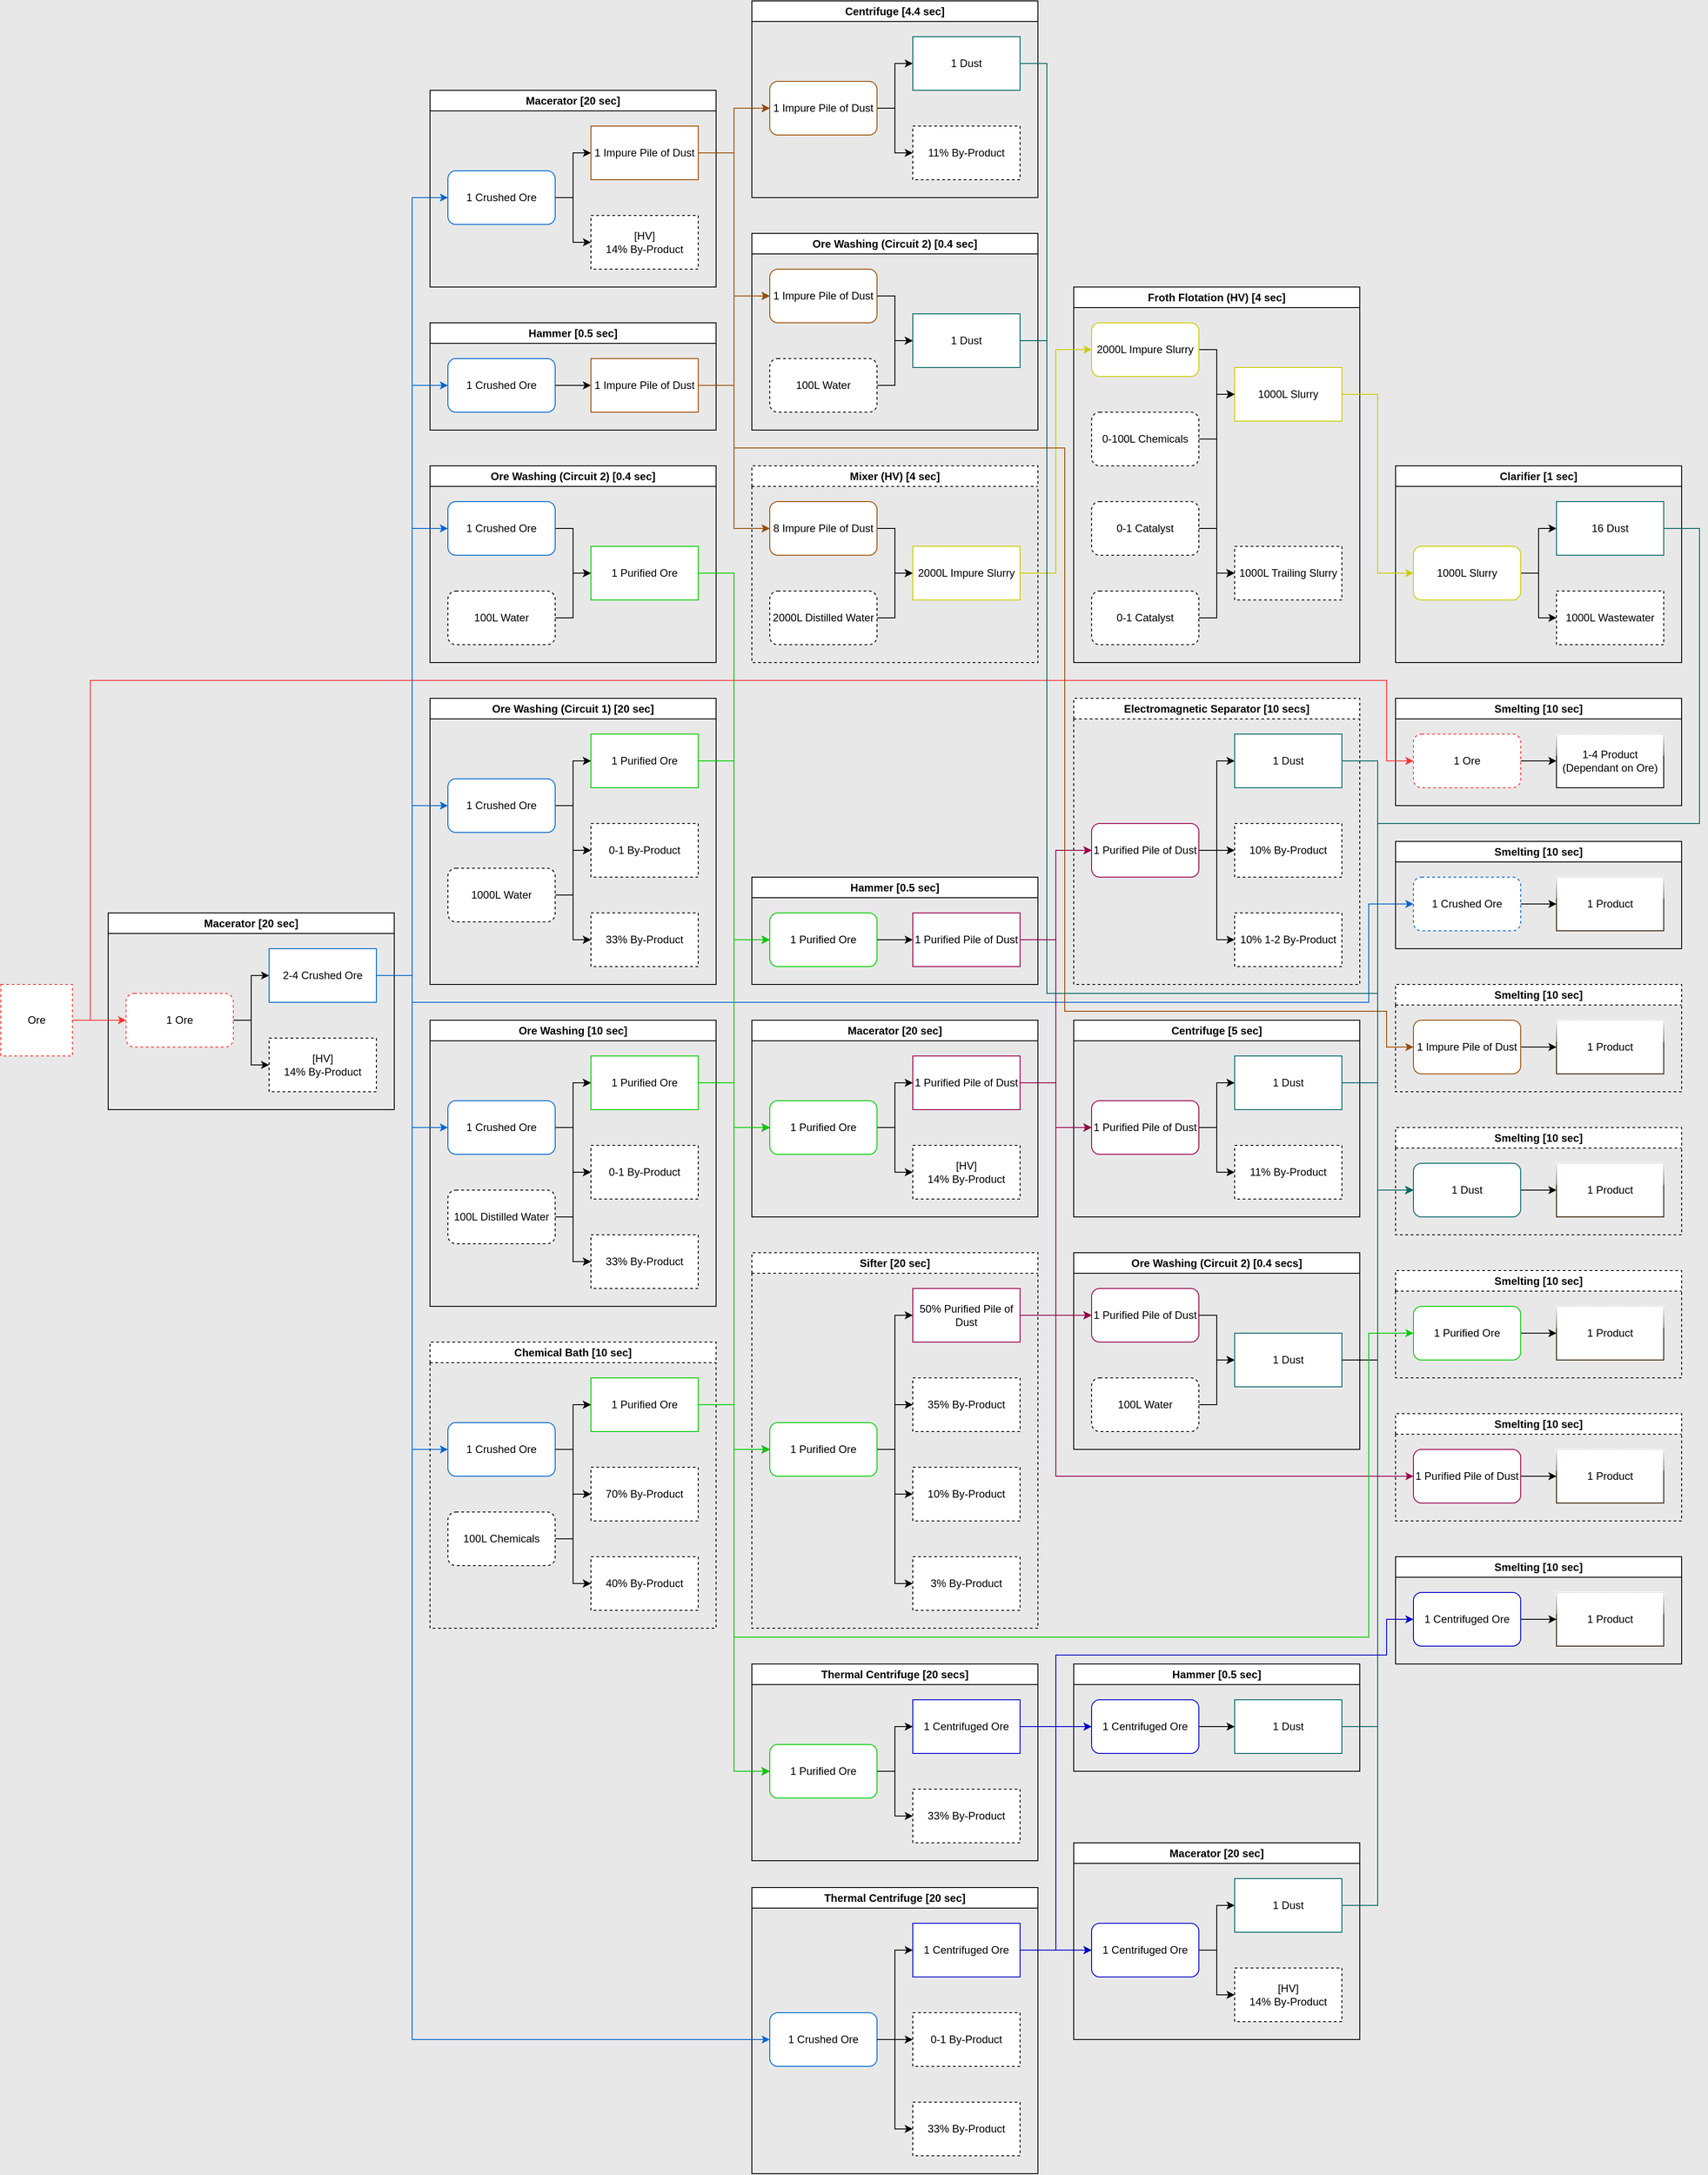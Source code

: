 <mxfile version="23.1.5" type="github">
  <diagram name="Page-1" id="wSVl3lN-EXOrtSUrc4qx">
    <mxGraphModel dx="7043" dy="3723" grid="1" gridSize="10" guides="1" tooltips="1" connect="1" arrows="1" fold="1" page="1" pageScale="1" pageWidth="827" pageHeight="1169" background="#E8E8E8" math="0" shadow="0">
      <root>
        <mxCell id="0" />
        <mxCell id="1" parent="0" />
        <mxCell id="_dYdHnB8K-xbscIP2scY-156" value="Smelting [10 sec]" style="swimlane;whiteSpace=wrap;html=1;" parent="1" vertex="1">
          <mxGeometry x="400" y="240" width="320" height="120" as="geometry" />
        </mxCell>
        <mxCell id="_dYdHnB8K-xbscIP2scY-157" style="edgeStyle=orthogonalEdgeStyle;rounded=0;orthogonalLoop=1;jettySize=auto;html=1;exitX=1;exitY=0.5;exitDx=0;exitDy=0;entryX=0;entryY=0.5;entryDx=0;entryDy=0;" parent="_dYdHnB8K-xbscIP2scY-156" source="_dYdHnB8K-xbscIP2scY-158" target="_dYdHnB8K-xbscIP2scY-159" edge="1">
          <mxGeometry relative="1" as="geometry" />
        </mxCell>
        <mxCell id="_dYdHnB8K-xbscIP2scY-158" value="1 Ore" style="rounded=1;whiteSpace=wrap;html=1;dashed=1;strokeColor=#FF3333;" parent="_dYdHnB8K-xbscIP2scY-156" vertex="1">
          <mxGeometry x="20" y="40" width="120" height="60" as="geometry" />
        </mxCell>
        <mxCell id="_dYdHnB8K-xbscIP2scY-159" value="1-4 Product&lt;br&gt;(Dependant on Ore)" style="rounded=0;whiteSpace=wrap;html=1;glass=1;" parent="_dYdHnB8K-xbscIP2scY-156" vertex="1">
          <mxGeometry x="180" y="40" width="120" height="60" as="geometry" />
        </mxCell>
        <mxCell id="_dYdHnB8K-xbscIP2scY-160" value="Macerator [20 sec]" style="swimlane;whiteSpace=wrap;html=1;" parent="1" vertex="1">
          <mxGeometry x="-1040" y="480" width="320" height="220" as="geometry" />
        </mxCell>
        <mxCell id="_dYdHnB8K-xbscIP2scY-161" style="edgeStyle=orthogonalEdgeStyle;rounded=0;orthogonalLoop=1;jettySize=auto;html=1;exitX=1;exitY=0.5;exitDx=0;exitDy=0;entryX=0;entryY=0.5;entryDx=0;entryDy=0;" parent="_dYdHnB8K-xbscIP2scY-160" source="_dYdHnB8K-xbscIP2scY-163" target="_dYdHnB8K-xbscIP2scY-164" edge="1">
          <mxGeometry relative="1" as="geometry" />
        </mxCell>
        <mxCell id="_dYdHnB8K-xbscIP2scY-162" style="edgeStyle=orthogonalEdgeStyle;rounded=0;orthogonalLoop=1;jettySize=auto;html=1;exitX=1;exitY=0.5;exitDx=0;exitDy=0;entryX=0;entryY=0.5;entryDx=0;entryDy=0;" parent="_dYdHnB8K-xbscIP2scY-160" source="_dYdHnB8K-xbscIP2scY-163" target="_dYdHnB8K-xbscIP2scY-165" edge="1">
          <mxGeometry relative="1" as="geometry" />
        </mxCell>
        <mxCell id="_dYdHnB8K-xbscIP2scY-163" value="1 Ore" style="rounded=1;whiteSpace=wrap;html=1;dashed=1;strokeColor=#FF3333;" parent="_dYdHnB8K-xbscIP2scY-160" vertex="1">
          <mxGeometry x="20" y="90" width="120" height="60" as="geometry" />
        </mxCell>
        <mxCell id="_dYdHnB8K-xbscIP2scY-164" value="2-4 Crushed Ore" style="rounded=0;whiteSpace=wrap;html=1;strokeColor=#0066CC;" parent="_dYdHnB8K-xbscIP2scY-160" vertex="1">
          <mxGeometry x="180" y="40" width="120" height="60" as="geometry" />
        </mxCell>
        <mxCell id="_dYdHnB8K-xbscIP2scY-165" value="[HV]&lt;br&gt;14% By-Product" style="rounded=0;whiteSpace=wrap;html=1;dashed=1;" parent="_dYdHnB8K-xbscIP2scY-160" vertex="1">
          <mxGeometry x="180" y="140" width="120" height="60" as="geometry" />
        </mxCell>
        <mxCell id="_dYdHnB8K-xbscIP2scY-166" value="Hammer [0.5 sec]" style="swimlane;whiteSpace=wrap;html=1;" parent="1" vertex="1">
          <mxGeometry x="-680" y="-180" width="320" height="120" as="geometry" />
        </mxCell>
        <mxCell id="_dYdHnB8K-xbscIP2scY-167" style="edgeStyle=orthogonalEdgeStyle;rounded=0;orthogonalLoop=1;jettySize=auto;html=1;exitX=1;exitY=0.5;exitDx=0;exitDy=0;entryX=0;entryY=0.5;entryDx=0;entryDy=0;" parent="_dYdHnB8K-xbscIP2scY-166" source="_dYdHnB8K-xbscIP2scY-168" target="_dYdHnB8K-xbscIP2scY-169" edge="1">
          <mxGeometry relative="1" as="geometry" />
        </mxCell>
        <mxCell id="_dYdHnB8K-xbscIP2scY-168" value="1 Crushed Ore" style="rounded=1;whiteSpace=wrap;html=1;strokeColor=#0066CC;" parent="_dYdHnB8K-xbscIP2scY-166" vertex="1">
          <mxGeometry x="20" y="40" width="120" height="60" as="geometry" />
        </mxCell>
        <mxCell id="_dYdHnB8K-xbscIP2scY-169" value="1 Impure Pile of Dust" style="rounded=0;whiteSpace=wrap;html=1;strokeColor=#994C00;" parent="_dYdHnB8K-xbscIP2scY-166" vertex="1">
          <mxGeometry x="180" y="40" width="120" height="60" as="geometry" />
        </mxCell>
        <mxCell id="_dYdHnB8K-xbscIP2scY-170" value="Macerator [20 sec]" style="swimlane;whiteSpace=wrap;html=1;startSize=23;" parent="1" vertex="1">
          <mxGeometry x="-680" y="-440" width="320" height="220" as="geometry" />
        </mxCell>
        <mxCell id="_dYdHnB8K-xbscIP2scY-171" style="edgeStyle=orthogonalEdgeStyle;rounded=0;orthogonalLoop=1;jettySize=auto;html=1;exitX=1;exitY=0.5;exitDx=0;exitDy=0;entryX=0;entryY=0.5;entryDx=0;entryDy=0;" parent="_dYdHnB8K-xbscIP2scY-170" source="_dYdHnB8K-xbscIP2scY-173" target="_dYdHnB8K-xbscIP2scY-174" edge="1">
          <mxGeometry relative="1" as="geometry" />
        </mxCell>
        <mxCell id="_dYdHnB8K-xbscIP2scY-172" style="edgeStyle=orthogonalEdgeStyle;rounded=0;orthogonalLoop=1;jettySize=auto;html=1;exitX=1;exitY=0.5;exitDx=0;exitDy=0;entryX=0;entryY=0.5;entryDx=0;entryDy=0;" parent="_dYdHnB8K-xbscIP2scY-170" source="_dYdHnB8K-xbscIP2scY-173" target="_dYdHnB8K-xbscIP2scY-175" edge="1">
          <mxGeometry relative="1" as="geometry" />
        </mxCell>
        <mxCell id="_dYdHnB8K-xbscIP2scY-173" value="1 Crushed Ore" style="rounded=1;whiteSpace=wrap;html=1;strokeColor=#0066CC;" parent="_dYdHnB8K-xbscIP2scY-170" vertex="1">
          <mxGeometry x="20" y="90" width="120" height="60" as="geometry" />
        </mxCell>
        <mxCell id="_dYdHnB8K-xbscIP2scY-174" value="1 Impure Pile of Dust" style="rounded=0;whiteSpace=wrap;html=1;strokeColor=#994C00;" parent="_dYdHnB8K-xbscIP2scY-170" vertex="1">
          <mxGeometry x="180" y="40" width="120" height="60" as="geometry" />
        </mxCell>
        <mxCell id="_dYdHnB8K-xbscIP2scY-175" value="[HV]&lt;br&gt;14% By-Product" style="rounded=0;whiteSpace=wrap;html=1;dashed=1;" parent="_dYdHnB8K-xbscIP2scY-170" vertex="1">
          <mxGeometry x="180" y="140" width="120" height="60" as="geometry" />
        </mxCell>
        <mxCell id="_dYdHnB8K-xbscIP2scY-182" value="Ore Washing (Circuit 1) [20 sec]" style="swimlane;whiteSpace=wrap;html=1;" parent="1" vertex="1">
          <mxGeometry x="-680" y="240" width="320" height="320" as="geometry" />
        </mxCell>
        <mxCell id="_dYdHnB8K-xbscIP2scY-183" style="edgeStyle=orthogonalEdgeStyle;rounded=0;orthogonalLoop=1;jettySize=auto;html=1;exitX=1;exitY=0.5;exitDx=0;exitDy=0;entryX=0;entryY=0.5;entryDx=0;entryDy=0;" parent="_dYdHnB8K-xbscIP2scY-182" source="_dYdHnB8K-xbscIP2scY-186" target="_dYdHnB8K-xbscIP2scY-187" edge="1">
          <mxGeometry relative="1" as="geometry" />
        </mxCell>
        <mxCell id="_dYdHnB8K-xbscIP2scY-184" style="edgeStyle=orthogonalEdgeStyle;rounded=0;orthogonalLoop=1;jettySize=auto;html=1;exitX=1;exitY=0.5;exitDx=0;exitDy=0;entryX=0;entryY=0.5;entryDx=0;entryDy=0;" parent="_dYdHnB8K-xbscIP2scY-182" source="_dYdHnB8K-xbscIP2scY-186" target="_dYdHnB8K-xbscIP2scY-188" edge="1">
          <mxGeometry relative="1" as="geometry" />
        </mxCell>
        <mxCell id="_dYdHnB8K-xbscIP2scY-185" style="edgeStyle=orthogonalEdgeStyle;rounded=0;orthogonalLoop=1;jettySize=auto;html=1;exitX=1;exitY=0.5;exitDx=0;exitDy=0;entryX=0;entryY=0.5;entryDx=0;entryDy=0;" parent="_dYdHnB8K-xbscIP2scY-182" source="_dYdHnB8K-xbscIP2scY-186" target="_dYdHnB8K-xbscIP2scY-189" edge="1">
          <mxGeometry relative="1" as="geometry" />
        </mxCell>
        <mxCell id="_dYdHnB8K-xbscIP2scY-186" value="1 Crushed Ore" style="rounded=1;whiteSpace=wrap;html=1;strokeColor=#0066CC;" parent="_dYdHnB8K-xbscIP2scY-182" vertex="1">
          <mxGeometry x="20" y="90" width="120" height="60" as="geometry" />
        </mxCell>
        <mxCell id="_dYdHnB8K-xbscIP2scY-187" value="1 Purified Ore" style="rounded=0;whiteSpace=wrap;html=1;strokeColor=#00CC00;" parent="_dYdHnB8K-xbscIP2scY-182" vertex="1">
          <mxGeometry x="180" y="40" width="120" height="60" as="geometry" />
        </mxCell>
        <mxCell id="_dYdHnB8K-xbscIP2scY-188" value="0-1 By-Product" style="rounded=0;whiteSpace=wrap;html=1;dashed=1;" parent="_dYdHnB8K-xbscIP2scY-182" vertex="1">
          <mxGeometry x="180" y="140" width="120" height="60" as="geometry" />
        </mxCell>
        <mxCell id="_dYdHnB8K-xbscIP2scY-189" value="33% By-Product" style="rounded=0;whiteSpace=wrap;html=1;dashed=1;" parent="_dYdHnB8K-xbscIP2scY-182" vertex="1">
          <mxGeometry x="180" y="240" width="120" height="60" as="geometry" />
        </mxCell>
        <mxCell id="_dYdHnB8K-xbscIP2scY-190" style="edgeStyle=orthogonalEdgeStyle;rounded=0;orthogonalLoop=1;jettySize=auto;html=1;exitX=1;exitY=0.5;exitDx=0;exitDy=0;entryX=0;entryY=0.5;entryDx=0;entryDy=0;" parent="_dYdHnB8K-xbscIP2scY-182" source="_dYdHnB8K-xbscIP2scY-193" target="_dYdHnB8K-xbscIP2scY-187" edge="1">
          <mxGeometry relative="1" as="geometry" />
        </mxCell>
        <mxCell id="_dYdHnB8K-xbscIP2scY-191" style="edgeStyle=orthogonalEdgeStyle;rounded=0;orthogonalLoop=1;jettySize=auto;html=1;exitX=1;exitY=0.5;exitDx=0;exitDy=0;entryX=0;entryY=0.5;entryDx=0;entryDy=0;" parent="_dYdHnB8K-xbscIP2scY-182" source="_dYdHnB8K-xbscIP2scY-193" target="_dYdHnB8K-xbscIP2scY-188" edge="1">
          <mxGeometry relative="1" as="geometry" />
        </mxCell>
        <mxCell id="_dYdHnB8K-xbscIP2scY-192" style="edgeStyle=orthogonalEdgeStyle;rounded=0;orthogonalLoop=1;jettySize=auto;html=1;exitX=1;exitY=0.5;exitDx=0;exitDy=0;entryX=0;entryY=0.5;entryDx=0;entryDy=0;" parent="_dYdHnB8K-xbscIP2scY-182" source="_dYdHnB8K-xbscIP2scY-193" target="_dYdHnB8K-xbscIP2scY-189" edge="1">
          <mxGeometry relative="1" as="geometry" />
        </mxCell>
        <mxCell id="_dYdHnB8K-xbscIP2scY-193" value="1000L Water" style="rounded=1;whiteSpace=wrap;html=1;dashed=1;" parent="_dYdHnB8K-xbscIP2scY-182" vertex="1">
          <mxGeometry x="20" y="190" width="120" height="60" as="geometry" />
        </mxCell>
        <mxCell id="_dYdHnB8K-xbscIP2scY-194" value="Ore Washing [10 sec]" style="swimlane;whiteSpace=wrap;html=1;" parent="1" vertex="1">
          <mxGeometry x="-680" y="600" width="320" height="320" as="geometry" />
        </mxCell>
        <mxCell id="_dYdHnB8K-xbscIP2scY-195" style="edgeStyle=orthogonalEdgeStyle;rounded=0;orthogonalLoop=1;jettySize=auto;html=1;exitX=1;exitY=0.5;exitDx=0;exitDy=0;entryX=0;entryY=0.5;entryDx=0;entryDy=0;" parent="_dYdHnB8K-xbscIP2scY-194" source="_dYdHnB8K-xbscIP2scY-198" target="_dYdHnB8K-xbscIP2scY-199" edge="1">
          <mxGeometry relative="1" as="geometry" />
        </mxCell>
        <mxCell id="_dYdHnB8K-xbscIP2scY-196" style="edgeStyle=orthogonalEdgeStyle;rounded=0;orthogonalLoop=1;jettySize=auto;html=1;exitX=1;exitY=0.5;exitDx=0;exitDy=0;entryX=0;entryY=0.5;entryDx=0;entryDy=0;" parent="_dYdHnB8K-xbscIP2scY-194" source="_dYdHnB8K-xbscIP2scY-198" target="_dYdHnB8K-xbscIP2scY-200" edge="1">
          <mxGeometry relative="1" as="geometry" />
        </mxCell>
        <mxCell id="_dYdHnB8K-xbscIP2scY-197" style="edgeStyle=orthogonalEdgeStyle;rounded=0;orthogonalLoop=1;jettySize=auto;html=1;exitX=1;exitY=0.5;exitDx=0;exitDy=0;entryX=0;entryY=0.5;entryDx=0;entryDy=0;" parent="_dYdHnB8K-xbscIP2scY-194" source="_dYdHnB8K-xbscIP2scY-198" target="_dYdHnB8K-xbscIP2scY-201" edge="1">
          <mxGeometry relative="1" as="geometry" />
        </mxCell>
        <mxCell id="_dYdHnB8K-xbscIP2scY-198" value="1 Crushed Ore" style="rounded=1;whiteSpace=wrap;html=1;strokeColor=#0066CC;" parent="_dYdHnB8K-xbscIP2scY-194" vertex="1">
          <mxGeometry x="20" y="90" width="120" height="60" as="geometry" />
        </mxCell>
        <mxCell id="_dYdHnB8K-xbscIP2scY-199" value="1 Purified Ore" style="rounded=0;whiteSpace=wrap;html=1;strokeColor=#00CC00;" parent="_dYdHnB8K-xbscIP2scY-194" vertex="1">
          <mxGeometry x="180" y="40" width="120" height="60" as="geometry" />
        </mxCell>
        <mxCell id="_dYdHnB8K-xbscIP2scY-200" value="0-1 By-Product" style="rounded=0;whiteSpace=wrap;html=1;dashed=1;" parent="_dYdHnB8K-xbscIP2scY-194" vertex="1">
          <mxGeometry x="180" y="140" width="120" height="60" as="geometry" />
        </mxCell>
        <mxCell id="_dYdHnB8K-xbscIP2scY-201" value="33% By-Product" style="rounded=0;whiteSpace=wrap;html=1;dashed=1;" parent="_dYdHnB8K-xbscIP2scY-194" vertex="1">
          <mxGeometry x="180" y="240" width="120" height="60" as="geometry" />
        </mxCell>
        <mxCell id="_dYdHnB8K-xbscIP2scY-202" style="edgeStyle=orthogonalEdgeStyle;rounded=0;orthogonalLoop=1;jettySize=auto;html=1;exitX=1;exitY=0.5;exitDx=0;exitDy=0;entryX=0;entryY=0.5;entryDx=0;entryDy=0;" parent="_dYdHnB8K-xbscIP2scY-194" source="_dYdHnB8K-xbscIP2scY-205" target="_dYdHnB8K-xbscIP2scY-199" edge="1">
          <mxGeometry relative="1" as="geometry" />
        </mxCell>
        <mxCell id="_dYdHnB8K-xbscIP2scY-203" style="edgeStyle=orthogonalEdgeStyle;rounded=0;orthogonalLoop=1;jettySize=auto;html=1;exitX=1;exitY=0.5;exitDx=0;exitDy=0;entryX=0;entryY=0.5;entryDx=0;entryDy=0;" parent="_dYdHnB8K-xbscIP2scY-194" source="_dYdHnB8K-xbscIP2scY-205" target="_dYdHnB8K-xbscIP2scY-200" edge="1">
          <mxGeometry relative="1" as="geometry" />
        </mxCell>
        <mxCell id="_dYdHnB8K-xbscIP2scY-204" style="edgeStyle=orthogonalEdgeStyle;rounded=0;orthogonalLoop=1;jettySize=auto;html=1;exitX=1;exitY=0.5;exitDx=0;exitDy=0;entryX=0;entryY=0.5;entryDx=0;entryDy=0;" parent="_dYdHnB8K-xbscIP2scY-194" source="_dYdHnB8K-xbscIP2scY-205" target="_dYdHnB8K-xbscIP2scY-201" edge="1">
          <mxGeometry relative="1" as="geometry" />
        </mxCell>
        <mxCell id="_dYdHnB8K-xbscIP2scY-205" value="100L Distilled Water" style="rounded=1;whiteSpace=wrap;html=1;dashed=1;" parent="_dYdHnB8K-xbscIP2scY-194" vertex="1">
          <mxGeometry x="20" y="190" width="120" height="60" as="geometry" />
        </mxCell>
        <mxCell id="_dYdHnB8K-xbscIP2scY-216" value="Chemical Bath [10 sec]" style="swimlane;whiteSpace=wrap;html=1;dashed=1;" parent="1" vertex="1">
          <mxGeometry x="-680" y="960" width="320" height="320" as="geometry" />
        </mxCell>
        <mxCell id="_dYdHnB8K-xbscIP2scY-217" style="edgeStyle=orthogonalEdgeStyle;rounded=0;orthogonalLoop=1;jettySize=auto;html=1;exitX=1;exitY=0.5;exitDx=0;exitDy=0;entryX=0;entryY=0.5;entryDx=0;entryDy=0;" parent="_dYdHnB8K-xbscIP2scY-216" source="_dYdHnB8K-xbscIP2scY-220" target="_dYdHnB8K-xbscIP2scY-221" edge="1">
          <mxGeometry relative="1" as="geometry" />
        </mxCell>
        <mxCell id="_dYdHnB8K-xbscIP2scY-218" style="edgeStyle=orthogonalEdgeStyle;rounded=0;orthogonalLoop=1;jettySize=auto;html=1;exitX=1;exitY=0.5;exitDx=0;exitDy=0;entryX=0;entryY=0.5;entryDx=0;entryDy=0;" parent="_dYdHnB8K-xbscIP2scY-216" source="_dYdHnB8K-xbscIP2scY-220" target="_dYdHnB8K-xbscIP2scY-222" edge="1">
          <mxGeometry relative="1" as="geometry" />
        </mxCell>
        <mxCell id="_dYdHnB8K-xbscIP2scY-219" style="edgeStyle=orthogonalEdgeStyle;rounded=0;orthogonalLoop=1;jettySize=auto;html=1;exitX=1;exitY=0.5;exitDx=0;exitDy=0;entryX=0;entryY=0.5;entryDx=0;entryDy=0;" parent="_dYdHnB8K-xbscIP2scY-216" source="_dYdHnB8K-xbscIP2scY-220" target="_dYdHnB8K-xbscIP2scY-223" edge="1">
          <mxGeometry relative="1" as="geometry" />
        </mxCell>
        <mxCell id="_dYdHnB8K-xbscIP2scY-220" value="1 Crushed Ore" style="rounded=1;whiteSpace=wrap;html=1;strokeColor=#0066CC;" parent="_dYdHnB8K-xbscIP2scY-216" vertex="1">
          <mxGeometry x="20" y="90" width="120" height="60" as="geometry" />
        </mxCell>
        <mxCell id="_dYdHnB8K-xbscIP2scY-221" value="1 Purified Ore" style="rounded=0;whiteSpace=wrap;html=1;strokeColor=#00CC00;" parent="_dYdHnB8K-xbscIP2scY-216" vertex="1">
          <mxGeometry x="180" y="40" width="120" height="60" as="geometry" />
        </mxCell>
        <mxCell id="_dYdHnB8K-xbscIP2scY-222" value="70% By-Product" style="rounded=0;whiteSpace=wrap;html=1;dashed=1;" parent="_dYdHnB8K-xbscIP2scY-216" vertex="1">
          <mxGeometry x="180" y="140" width="120" height="60" as="geometry" />
        </mxCell>
        <mxCell id="_dYdHnB8K-xbscIP2scY-223" value="40% By-Product" style="rounded=0;whiteSpace=wrap;html=1;dashed=1;" parent="_dYdHnB8K-xbscIP2scY-216" vertex="1">
          <mxGeometry x="180" y="240" width="120" height="60" as="geometry" />
        </mxCell>
        <mxCell id="_dYdHnB8K-xbscIP2scY-224" style="edgeStyle=orthogonalEdgeStyle;rounded=0;orthogonalLoop=1;jettySize=auto;html=1;exitX=1;exitY=0.5;exitDx=0;exitDy=0;entryX=0;entryY=0.5;entryDx=0;entryDy=0;" parent="_dYdHnB8K-xbscIP2scY-216" source="_dYdHnB8K-xbscIP2scY-227" target="_dYdHnB8K-xbscIP2scY-221" edge="1">
          <mxGeometry relative="1" as="geometry" />
        </mxCell>
        <mxCell id="_dYdHnB8K-xbscIP2scY-225" style="edgeStyle=orthogonalEdgeStyle;rounded=0;orthogonalLoop=1;jettySize=auto;html=1;exitX=1;exitY=0.5;exitDx=0;exitDy=0;entryX=0;entryY=0.5;entryDx=0;entryDy=0;" parent="_dYdHnB8K-xbscIP2scY-216" source="_dYdHnB8K-xbscIP2scY-227" target="_dYdHnB8K-xbscIP2scY-222" edge="1">
          <mxGeometry relative="1" as="geometry" />
        </mxCell>
        <mxCell id="_dYdHnB8K-xbscIP2scY-226" style="edgeStyle=orthogonalEdgeStyle;rounded=0;orthogonalLoop=1;jettySize=auto;html=1;exitX=1;exitY=0.5;exitDx=0;exitDy=0;entryX=0;entryY=0.5;entryDx=0;entryDy=0;" parent="_dYdHnB8K-xbscIP2scY-216" source="_dYdHnB8K-xbscIP2scY-227" target="_dYdHnB8K-xbscIP2scY-223" edge="1">
          <mxGeometry relative="1" as="geometry" />
        </mxCell>
        <mxCell id="_dYdHnB8K-xbscIP2scY-227" value="100L Chemicals" style="rounded=1;whiteSpace=wrap;html=1;dashed=1;" parent="_dYdHnB8K-xbscIP2scY-216" vertex="1">
          <mxGeometry x="20" y="190" width="120" height="60" as="geometry" />
        </mxCell>
        <mxCell id="_dYdHnB8K-xbscIP2scY-228" value="Thermal Centrifuge [20 sec]" style="swimlane;whiteSpace=wrap;html=1;" parent="1" vertex="1">
          <mxGeometry x="-320" y="1570" width="320" height="320" as="geometry" />
        </mxCell>
        <mxCell id="_dYdHnB8K-xbscIP2scY-229" style="edgeStyle=orthogonalEdgeStyle;rounded=0;orthogonalLoop=1;jettySize=auto;html=1;exitX=1;exitY=0.5;exitDx=0;exitDy=0;entryX=0;entryY=0.5;entryDx=0;entryDy=0;" parent="_dYdHnB8K-xbscIP2scY-228" source="_dYdHnB8K-xbscIP2scY-232" target="_dYdHnB8K-xbscIP2scY-233" edge="1">
          <mxGeometry relative="1" as="geometry" />
        </mxCell>
        <mxCell id="_dYdHnB8K-xbscIP2scY-230" style="edgeStyle=orthogonalEdgeStyle;rounded=0;orthogonalLoop=1;jettySize=auto;html=1;exitX=1;exitY=0.5;exitDx=0;exitDy=0;entryX=0;entryY=0.5;entryDx=0;entryDy=0;" parent="_dYdHnB8K-xbscIP2scY-228" source="_dYdHnB8K-xbscIP2scY-232" target="_dYdHnB8K-xbscIP2scY-234" edge="1">
          <mxGeometry relative="1" as="geometry" />
        </mxCell>
        <mxCell id="_dYdHnB8K-xbscIP2scY-231" style="edgeStyle=orthogonalEdgeStyle;rounded=0;orthogonalLoop=1;jettySize=auto;html=1;exitX=1;exitY=0.5;exitDx=0;exitDy=0;entryX=0;entryY=0.5;entryDx=0;entryDy=0;" parent="_dYdHnB8K-xbscIP2scY-228" source="_dYdHnB8K-xbscIP2scY-232" target="_dYdHnB8K-xbscIP2scY-235" edge="1">
          <mxGeometry relative="1" as="geometry" />
        </mxCell>
        <mxCell id="_dYdHnB8K-xbscIP2scY-232" value="1 Crushed Ore" style="rounded=1;whiteSpace=wrap;html=1;strokeColor=#0066CC;" parent="_dYdHnB8K-xbscIP2scY-228" vertex="1">
          <mxGeometry x="20" y="140" width="120" height="60" as="geometry" />
        </mxCell>
        <mxCell id="_dYdHnB8K-xbscIP2scY-233" value="1 Centrifuged Ore" style="rounded=0;whiteSpace=wrap;html=1;strokeColor=#0000CC;" parent="_dYdHnB8K-xbscIP2scY-228" vertex="1">
          <mxGeometry x="180" y="40" width="120" height="60" as="geometry" />
        </mxCell>
        <mxCell id="_dYdHnB8K-xbscIP2scY-234" value="0-1 By-Product" style="rounded=0;whiteSpace=wrap;html=1;dashed=1;" parent="_dYdHnB8K-xbscIP2scY-228" vertex="1">
          <mxGeometry x="180" y="140" width="120" height="60" as="geometry" />
        </mxCell>
        <mxCell id="_dYdHnB8K-xbscIP2scY-235" value="33% By-Product" style="rounded=0;whiteSpace=wrap;html=1;dashed=1;" parent="_dYdHnB8K-xbscIP2scY-228" vertex="1">
          <mxGeometry x="180" y="240" width="120" height="60" as="geometry" />
        </mxCell>
        <mxCell id="_dYdHnB8K-xbscIP2scY-236" value="Smelting [10 sec]" style="swimlane;whiteSpace=wrap;html=1;dashed=1;" parent="1" vertex="1">
          <mxGeometry x="400" y="880" width="320" height="120" as="geometry" />
        </mxCell>
        <mxCell id="_dYdHnB8K-xbscIP2scY-237" style="edgeStyle=orthogonalEdgeStyle;rounded=0;orthogonalLoop=1;jettySize=auto;html=1;exitX=1;exitY=0.5;exitDx=0;exitDy=0;entryX=0;entryY=0.5;entryDx=0;entryDy=0;" parent="_dYdHnB8K-xbscIP2scY-236" source="_dYdHnB8K-xbscIP2scY-238" target="_dYdHnB8K-xbscIP2scY-239" edge="1">
          <mxGeometry relative="1" as="geometry" />
        </mxCell>
        <mxCell id="_dYdHnB8K-xbscIP2scY-238" value="1 Purified Ore" style="rounded=1;whiteSpace=wrap;html=1;strokeColor=#00CC00;" parent="_dYdHnB8K-xbscIP2scY-236" vertex="1">
          <mxGeometry x="20" y="40" width="120" height="60" as="geometry" />
        </mxCell>
        <mxCell id="_dYdHnB8K-xbscIP2scY-239" value="1 Product" style="rounded=0;whiteSpace=wrap;html=1;glass=1;strokeColor=#331A00;" parent="_dYdHnB8K-xbscIP2scY-236" vertex="1">
          <mxGeometry x="180" y="40" width="120" height="60" as="geometry" />
        </mxCell>
        <mxCell id="_dYdHnB8K-xbscIP2scY-244" value="Macerator [20 sec]" style="swimlane;whiteSpace=wrap;html=1;startSize=23;" parent="1" vertex="1">
          <mxGeometry x="-320" y="600" width="320" height="220" as="geometry" />
        </mxCell>
        <mxCell id="_dYdHnB8K-xbscIP2scY-245" style="edgeStyle=orthogonalEdgeStyle;rounded=0;orthogonalLoop=1;jettySize=auto;html=1;exitX=1;exitY=0.5;exitDx=0;exitDy=0;entryX=0;entryY=0.5;entryDx=0;entryDy=0;" parent="_dYdHnB8K-xbscIP2scY-244" source="_dYdHnB8K-xbscIP2scY-247" target="_dYdHnB8K-xbscIP2scY-248" edge="1">
          <mxGeometry relative="1" as="geometry" />
        </mxCell>
        <mxCell id="_dYdHnB8K-xbscIP2scY-246" style="edgeStyle=orthogonalEdgeStyle;rounded=0;orthogonalLoop=1;jettySize=auto;html=1;exitX=1;exitY=0.5;exitDx=0;exitDy=0;entryX=0;entryY=0.5;entryDx=0;entryDy=0;" parent="_dYdHnB8K-xbscIP2scY-244" source="_dYdHnB8K-xbscIP2scY-247" target="_dYdHnB8K-xbscIP2scY-249" edge="1">
          <mxGeometry relative="1" as="geometry" />
        </mxCell>
        <mxCell id="_dYdHnB8K-xbscIP2scY-247" value="1 Purified Ore" style="rounded=1;whiteSpace=wrap;html=1;strokeColor=#00CC00;" parent="_dYdHnB8K-xbscIP2scY-244" vertex="1">
          <mxGeometry x="20" y="90" width="120" height="60" as="geometry" />
        </mxCell>
        <mxCell id="_dYdHnB8K-xbscIP2scY-248" value="1 Purified Pile of Dust" style="rounded=0;whiteSpace=wrap;html=1;strokeColor=#99004D;" parent="_dYdHnB8K-xbscIP2scY-244" vertex="1">
          <mxGeometry x="180" y="40" width="120" height="60" as="geometry" />
        </mxCell>
        <mxCell id="_dYdHnB8K-xbscIP2scY-249" value="[HV]&lt;br&gt;14% By-Product" style="rounded=0;whiteSpace=wrap;html=1;dashed=1;" parent="_dYdHnB8K-xbscIP2scY-244" vertex="1">
          <mxGeometry x="180" y="140" width="120" height="60" as="geometry" />
        </mxCell>
        <mxCell id="_dYdHnB8K-xbscIP2scY-260" value="Sifter [20 sec]" style="swimlane;whiteSpace=wrap;html=1;dashed=1;" parent="1" vertex="1">
          <mxGeometry x="-320" y="860" width="320" height="420" as="geometry" />
        </mxCell>
        <mxCell id="_dYdHnB8K-xbscIP2scY-261" style="edgeStyle=orthogonalEdgeStyle;rounded=0;orthogonalLoop=1;jettySize=auto;html=1;exitX=1;exitY=0.5;exitDx=0;exitDy=0;entryX=0;entryY=0.5;entryDx=0;entryDy=0;" parent="_dYdHnB8K-xbscIP2scY-260" source="_dYdHnB8K-xbscIP2scY-265" target="_dYdHnB8K-xbscIP2scY-266" edge="1">
          <mxGeometry relative="1" as="geometry" />
        </mxCell>
        <mxCell id="_dYdHnB8K-xbscIP2scY-262" style="edgeStyle=orthogonalEdgeStyle;rounded=0;orthogonalLoop=1;jettySize=auto;html=1;exitX=1;exitY=0.5;exitDx=0;exitDy=0;entryX=0;entryY=0.5;entryDx=0;entryDy=0;" parent="_dYdHnB8K-xbscIP2scY-260" source="_dYdHnB8K-xbscIP2scY-265" target="_dYdHnB8K-xbscIP2scY-267" edge="1">
          <mxGeometry relative="1" as="geometry" />
        </mxCell>
        <mxCell id="_dYdHnB8K-xbscIP2scY-263" style="edgeStyle=orthogonalEdgeStyle;rounded=0;orthogonalLoop=1;jettySize=auto;html=1;exitX=1;exitY=0.5;exitDx=0;exitDy=0;entryX=0;entryY=0.5;entryDx=0;entryDy=0;" parent="_dYdHnB8K-xbscIP2scY-260" source="_dYdHnB8K-xbscIP2scY-265" target="_dYdHnB8K-xbscIP2scY-268" edge="1">
          <mxGeometry relative="1" as="geometry" />
        </mxCell>
        <mxCell id="_dYdHnB8K-xbscIP2scY-264" style="edgeStyle=orthogonalEdgeStyle;rounded=0;orthogonalLoop=1;jettySize=auto;html=1;exitX=1;exitY=0.5;exitDx=0;exitDy=0;entryX=0;entryY=0.5;entryDx=0;entryDy=0;" parent="_dYdHnB8K-xbscIP2scY-260" source="_dYdHnB8K-xbscIP2scY-265" target="_dYdHnB8K-xbscIP2scY-269" edge="1">
          <mxGeometry relative="1" as="geometry" />
        </mxCell>
        <mxCell id="_dYdHnB8K-xbscIP2scY-265" value="1 Purified Ore" style="rounded=1;whiteSpace=wrap;html=1;strokeColor=#00CC00;" parent="_dYdHnB8K-xbscIP2scY-260" vertex="1">
          <mxGeometry x="20" y="190" width="120" height="60" as="geometry" />
        </mxCell>
        <mxCell id="_dYdHnB8K-xbscIP2scY-266" value="50% Purified Pile of Dust" style="rounded=0;whiteSpace=wrap;html=1;strokeColor=#99004D;" parent="_dYdHnB8K-xbscIP2scY-260" vertex="1">
          <mxGeometry x="180" y="40" width="120" height="60" as="geometry" />
        </mxCell>
        <mxCell id="_dYdHnB8K-xbscIP2scY-267" value="35% By-Product" style="rounded=0;whiteSpace=wrap;html=1;dashed=1;" parent="_dYdHnB8K-xbscIP2scY-260" vertex="1">
          <mxGeometry x="180" y="140" width="120" height="60" as="geometry" />
        </mxCell>
        <mxCell id="_dYdHnB8K-xbscIP2scY-268" value="10% By-Product" style="rounded=0;whiteSpace=wrap;html=1;dashed=1;" parent="_dYdHnB8K-xbscIP2scY-260" vertex="1">
          <mxGeometry x="180" y="240" width="120" height="60" as="geometry" />
        </mxCell>
        <mxCell id="_dYdHnB8K-xbscIP2scY-269" value="3% By-Product" style="rounded=0;whiteSpace=wrap;html=1;dashed=1;" parent="_dYdHnB8K-xbscIP2scY-260" vertex="1">
          <mxGeometry x="180" y="340" width="120" height="60" as="geometry" />
        </mxCell>
        <mxCell id="_dYdHnB8K-xbscIP2scY-270" value="Thermal Centrifuge [20 secs]" style="swimlane;whiteSpace=wrap;html=1;" parent="1" vertex="1">
          <mxGeometry x="-320" y="1320" width="320" height="220" as="geometry" />
        </mxCell>
        <mxCell id="_dYdHnB8K-xbscIP2scY-271" style="edgeStyle=orthogonalEdgeStyle;rounded=0;orthogonalLoop=1;jettySize=auto;html=1;exitX=1;exitY=0.5;exitDx=0;exitDy=0;entryX=0;entryY=0.5;entryDx=0;entryDy=0;" parent="_dYdHnB8K-xbscIP2scY-270" source="_dYdHnB8K-xbscIP2scY-273" target="_dYdHnB8K-xbscIP2scY-274" edge="1">
          <mxGeometry relative="1" as="geometry" />
        </mxCell>
        <mxCell id="_dYdHnB8K-xbscIP2scY-272" style="edgeStyle=orthogonalEdgeStyle;rounded=0;orthogonalLoop=1;jettySize=auto;html=1;exitX=1;exitY=0.5;exitDx=0;exitDy=0;entryX=0;entryY=0.5;entryDx=0;entryDy=0;" parent="_dYdHnB8K-xbscIP2scY-270" source="_dYdHnB8K-xbscIP2scY-273" target="_dYdHnB8K-xbscIP2scY-275" edge="1">
          <mxGeometry relative="1" as="geometry" />
        </mxCell>
        <mxCell id="_dYdHnB8K-xbscIP2scY-273" value="1 Purified Ore" style="rounded=1;whiteSpace=wrap;html=1;strokeColor=#00CC00;" parent="_dYdHnB8K-xbscIP2scY-270" vertex="1">
          <mxGeometry x="20" y="90" width="120" height="60" as="geometry" />
        </mxCell>
        <mxCell id="_dYdHnB8K-xbscIP2scY-274" value="1 Centrifuged Ore" style="rounded=0;whiteSpace=wrap;html=1;strokeColor=#0000CC;" parent="_dYdHnB8K-xbscIP2scY-270" vertex="1">
          <mxGeometry x="180" y="40" width="120" height="60" as="geometry" />
        </mxCell>
        <mxCell id="_dYdHnB8K-xbscIP2scY-275" value="33% By-Product" style="rounded=0;whiteSpace=wrap;html=1;dashed=1;" parent="_dYdHnB8K-xbscIP2scY-270" vertex="1">
          <mxGeometry x="180" y="140" width="120" height="60" as="geometry" />
        </mxCell>
        <mxCell id="_dYdHnB8K-xbscIP2scY-276" value="Smelting [10 sec]" style="swimlane;whiteSpace=wrap;html=1;" parent="1" vertex="1">
          <mxGeometry x="400" y="1200" width="320" height="120" as="geometry" />
        </mxCell>
        <mxCell id="_dYdHnB8K-xbscIP2scY-277" style="edgeStyle=orthogonalEdgeStyle;rounded=0;orthogonalLoop=1;jettySize=auto;html=1;exitX=1;exitY=0.5;exitDx=0;exitDy=0;entryX=0;entryY=0.5;entryDx=0;entryDy=0;" parent="_dYdHnB8K-xbscIP2scY-276" source="_dYdHnB8K-xbscIP2scY-278" target="_dYdHnB8K-xbscIP2scY-279" edge="1">
          <mxGeometry relative="1" as="geometry" />
        </mxCell>
        <mxCell id="_dYdHnB8K-xbscIP2scY-278" value="1 Centrifuged Ore" style="rounded=1;whiteSpace=wrap;html=1;strokeColor=#0000CC;" parent="_dYdHnB8K-xbscIP2scY-276" vertex="1">
          <mxGeometry x="20" y="40" width="120" height="60" as="geometry" />
        </mxCell>
        <mxCell id="_dYdHnB8K-xbscIP2scY-279" value="1 Product" style="rounded=0;whiteSpace=wrap;html=1;glass=1;strokeColor=#331A00;" parent="_dYdHnB8K-xbscIP2scY-276" vertex="1">
          <mxGeometry x="180" y="40" width="120" height="60" as="geometry" />
        </mxCell>
        <mxCell id="_dYdHnB8K-xbscIP2scY-280" value="Hammer [0.5 sec]" style="swimlane;whiteSpace=wrap;html=1;" parent="1" vertex="1">
          <mxGeometry x="40" y="1320" width="320" height="120" as="geometry" />
        </mxCell>
        <mxCell id="_dYdHnB8K-xbscIP2scY-281" style="edgeStyle=orthogonalEdgeStyle;rounded=0;orthogonalLoop=1;jettySize=auto;html=1;exitX=1;exitY=0.5;exitDx=0;exitDy=0;entryX=0;entryY=0.5;entryDx=0;entryDy=0;" parent="_dYdHnB8K-xbscIP2scY-280" source="_dYdHnB8K-xbscIP2scY-282" target="_dYdHnB8K-xbscIP2scY-283" edge="1">
          <mxGeometry relative="1" as="geometry" />
        </mxCell>
        <mxCell id="_dYdHnB8K-xbscIP2scY-282" value="1 Centrifuged Ore" style="rounded=1;whiteSpace=wrap;html=1;strokeColor=#0000CC;" parent="_dYdHnB8K-xbscIP2scY-280" vertex="1">
          <mxGeometry x="20" y="40" width="120" height="60" as="geometry" />
        </mxCell>
        <mxCell id="_dYdHnB8K-xbscIP2scY-283" value="1 Dust" style="rounded=0;whiteSpace=wrap;html=1;strokeColor=#006666;" parent="_dYdHnB8K-xbscIP2scY-280" vertex="1">
          <mxGeometry x="180" y="40" width="120" height="60" as="geometry" />
        </mxCell>
        <mxCell id="_dYdHnB8K-xbscIP2scY-284" value="Macerator [20 sec]" style="swimlane;whiteSpace=wrap;html=1;" parent="1" vertex="1">
          <mxGeometry x="40" y="1520" width="320" height="220" as="geometry" />
        </mxCell>
        <mxCell id="_dYdHnB8K-xbscIP2scY-285" style="edgeStyle=orthogonalEdgeStyle;rounded=0;orthogonalLoop=1;jettySize=auto;html=1;exitX=1;exitY=0.5;exitDx=0;exitDy=0;entryX=0;entryY=0.5;entryDx=0;entryDy=0;" parent="_dYdHnB8K-xbscIP2scY-284" source="_dYdHnB8K-xbscIP2scY-287" target="_dYdHnB8K-xbscIP2scY-288" edge="1">
          <mxGeometry relative="1" as="geometry" />
        </mxCell>
        <mxCell id="_dYdHnB8K-xbscIP2scY-286" style="edgeStyle=orthogonalEdgeStyle;rounded=0;orthogonalLoop=1;jettySize=auto;html=1;exitX=1;exitY=0.5;exitDx=0;exitDy=0;entryX=0;entryY=0.5;entryDx=0;entryDy=0;" parent="_dYdHnB8K-xbscIP2scY-284" source="_dYdHnB8K-xbscIP2scY-287" target="_dYdHnB8K-xbscIP2scY-289" edge="1">
          <mxGeometry relative="1" as="geometry" />
        </mxCell>
        <mxCell id="_dYdHnB8K-xbscIP2scY-287" value="1 Centrifuged Ore" style="rounded=1;whiteSpace=wrap;html=1;strokeColor=#0000CC;" parent="_dYdHnB8K-xbscIP2scY-284" vertex="1">
          <mxGeometry x="20" y="90" width="120" height="60" as="geometry" />
        </mxCell>
        <mxCell id="_dYdHnB8K-xbscIP2scY-288" value="1 Dust" style="rounded=0;whiteSpace=wrap;html=1;strokeColor=#006666;" parent="_dYdHnB8K-xbscIP2scY-284" vertex="1">
          <mxGeometry x="180" y="40" width="120" height="60" as="geometry" />
        </mxCell>
        <mxCell id="_dYdHnB8K-xbscIP2scY-289" value="[HV]&lt;br&gt;14% By-Product" style="rounded=0;whiteSpace=wrap;html=1;dashed=1;" parent="_dYdHnB8K-xbscIP2scY-284" vertex="1">
          <mxGeometry x="180" y="140" width="120" height="60" as="geometry" />
        </mxCell>
        <mxCell id="_dYdHnB8K-xbscIP2scY-290" value="Smelting [10 sec]" style="swimlane;whiteSpace=wrap;html=1;dashed=1;" parent="1" vertex="1">
          <mxGeometry x="400" y="1040" width="320" height="120" as="geometry" />
        </mxCell>
        <mxCell id="_dYdHnB8K-xbscIP2scY-291" style="edgeStyle=orthogonalEdgeStyle;rounded=0;orthogonalLoop=1;jettySize=auto;html=1;exitX=1;exitY=0.5;exitDx=0;exitDy=0;entryX=0;entryY=0.5;entryDx=0;entryDy=0;" parent="_dYdHnB8K-xbscIP2scY-290" source="_dYdHnB8K-xbscIP2scY-292" target="_dYdHnB8K-xbscIP2scY-293" edge="1">
          <mxGeometry relative="1" as="geometry" />
        </mxCell>
        <mxCell id="_dYdHnB8K-xbscIP2scY-292" value="1 Purified Pile of Dust" style="rounded=1;whiteSpace=wrap;html=1;strokeColor=#99004D;" parent="_dYdHnB8K-xbscIP2scY-290" vertex="1">
          <mxGeometry x="20" y="40" width="120" height="60" as="geometry" />
        </mxCell>
        <mxCell id="_dYdHnB8K-xbscIP2scY-293" value="1 Product" style="rounded=0;whiteSpace=wrap;html=1;glass=1;strokeColor=#331A00;" parent="_dYdHnB8K-xbscIP2scY-290" vertex="1">
          <mxGeometry x="180" y="40" width="120" height="60" as="geometry" />
        </mxCell>
        <mxCell id="_dYdHnB8K-xbscIP2scY-294" value="Centrifuge [5 sec]" style="swimlane;whiteSpace=wrap;html=1;" parent="1" vertex="1">
          <mxGeometry x="40" y="600" width="320" height="220" as="geometry" />
        </mxCell>
        <mxCell id="_dYdHnB8K-xbscIP2scY-295" style="edgeStyle=orthogonalEdgeStyle;rounded=0;orthogonalLoop=1;jettySize=auto;html=1;exitX=1;exitY=0.5;exitDx=0;exitDy=0;entryX=0;entryY=0.5;entryDx=0;entryDy=0;" parent="_dYdHnB8K-xbscIP2scY-294" source="_dYdHnB8K-xbscIP2scY-297" target="_dYdHnB8K-xbscIP2scY-298" edge="1">
          <mxGeometry relative="1" as="geometry" />
        </mxCell>
        <mxCell id="_dYdHnB8K-xbscIP2scY-296" style="edgeStyle=orthogonalEdgeStyle;rounded=0;orthogonalLoop=1;jettySize=auto;html=1;exitX=1;exitY=0.5;exitDx=0;exitDy=0;entryX=0;entryY=0.5;entryDx=0;entryDy=0;" parent="_dYdHnB8K-xbscIP2scY-294" source="_dYdHnB8K-xbscIP2scY-297" target="_dYdHnB8K-xbscIP2scY-299" edge="1">
          <mxGeometry relative="1" as="geometry" />
        </mxCell>
        <mxCell id="_dYdHnB8K-xbscIP2scY-297" value="1 Purified Pile of Dust" style="rounded=1;whiteSpace=wrap;html=1;strokeColor=#99004D;" parent="_dYdHnB8K-xbscIP2scY-294" vertex="1">
          <mxGeometry x="20" y="90" width="120" height="60" as="geometry" />
        </mxCell>
        <mxCell id="_dYdHnB8K-xbscIP2scY-298" value="1 Dust" style="rounded=0;whiteSpace=wrap;html=1;strokeColor=#006666;" parent="_dYdHnB8K-xbscIP2scY-294" vertex="1">
          <mxGeometry x="180" y="40" width="120" height="60" as="geometry" />
        </mxCell>
        <mxCell id="_dYdHnB8K-xbscIP2scY-299" value="11% By-Product" style="rounded=0;whiteSpace=wrap;html=1;dashed=1;" parent="_dYdHnB8K-xbscIP2scY-294" vertex="1">
          <mxGeometry x="180" y="140" width="120" height="60" as="geometry" />
        </mxCell>
        <mxCell id="_dYdHnB8K-xbscIP2scY-300" value="Ore Washing (Circuit 2) [0.4 secs]" style="swimlane;whiteSpace=wrap;html=1;startSize=23;" parent="1" vertex="1">
          <mxGeometry x="40" y="860" width="320" height="220" as="geometry" />
        </mxCell>
        <mxCell id="_dYdHnB8K-xbscIP2scY-301" style="edgeStyle=orthogonalEdgeStyle;rounded=0;orthogonalLoop=1;jettySize=auto;html=1;exitX=1;exitY=0.5;exitDx=0;exitDy=0;entryX=0;entryY=0.5;entryDx=0;entryDy=0;" parent="_dYdHnB8K-xbscIP2scY-300" source="_dYdHnB8K-xbscIP2scY-302" target="_dYdHnB8K-xbscIP2scY-303" edge="1">
          <mxGeometry relative="1" as="geometry" />
        </mxCell>
        <mxCell id="_dYdHnB8K-xbscIP2scY-302" value="1 Purified Pile of Dust" style="rounded=1;whiteSpace=wrap;html=1;strokeColor=#99004D;" parent="_dYdHnB8K-xbscIP2scY-300" vertex="1">
          <mxGeometry x="20" y="40" width="120" height="60" as="geometry" />
        </mxCell>
        <mxCell id="_dYdHnB8K-xbscIP2scY-303" value="1 Dust" style="rounded=0;whiteSpace=wrap;html=1;strokeColor=#006666;" parent="_dYdHnB8K-xbscIP2scY-300" vertex="1">
          <mxGeometry x="180" y="90" width="120" height="60" as="geometry" />
        </mxCell>
        <mxCell id="_dYdHnB8K-xbscIP2scY-304" style="edgeStyle=orthogonalEdgeStyle;rounded=0;orthogonalLoop=1;jettySize=auto;html=1;exitX=1;exitY=0.5;exitDx=0;exitDy=0;entryX=0;entryY=0.5;entryDx=0;entryDy=0;" parent="_dYdHnB8K-xbscIP2scY-300" source="_dYdHnB8K-xbscIP2scY-305" target="_dYdHnB8K-xbscIP2scY-303" edge="1">
          <mxGeometry relative="1" as="geometry" />
        </mxCell>
        <mxCell id="_dYdHnB8K-xbscIP2scY-305" value="100L Water" style="rounded=1;whiteSpace=wrap;html=1;dashed=1;" parent="_dYdHnB8K-xbscIP2scY-300" vertex="1">
          <mxGeometry x="20" y="140" width="120" height="60" as="geometry" />
        </mxCell>
        <mxCell id="_dYdHnB8K-xbscIP2scY-306" value="Smelting [10 sec]" style="swimlane;whiteSpace=wrap;html=1;dashed=1;" parent="1" vertex="1">
          <mxGeometry x="400" y="560" width="320" height="120" as="geometry" />
        </mxCell>
        <mxCell id="_dYdHnB8K-xbscIP2scY-307" style="edgeStyle=orthogonalEdgeStyle;rounded=0;orthogonalLoop=1;jettySize=auto;html=1;exitX=1;exitY=0.5;exitDx=0;exitDy=0;entryX=0;entryY=0.5;entryDx=0;entryDy=0;" parent="_dYdHnB8K-xbscIP2scY-306" source="_dYdHnB8K-xbscIP2scY-308" target="_dYdHnB8K-xbscIP2scY-309" edge="1">
          <mxGeometry relative="1" as="geometry" />
        </mxCell>
        <mxCell id="_dYdHnB8K-xbscIP2scY-308" value="1 Impure Pile of Dust" style="rounded=1;whiteSpace=wrap;html=1;strokeColor=#994C00;" parent="_dYdHnB8K-xbscIP2scY-306" vertex="1">
          <mxGeometry x="20" y="40" width="120" height="60" as="geometry" />
        </mxCell>
        <mxCell id="_dYdHnB8K-xbscIP2scY-309" value="1 Product" style="rounded=0;whiteSpace=wrap;html=1;glass=1;strokeColor=#331A00;" parent="_dYdHnB8K-xbscIP2scY-306" vertex="1">
          <mxGeometry x="180" y="40" width="120" height="60" as="geometry" />
        </mxCell>
        <mxCell id="_dYdHnB8K-xbscIP2scY-310" value="Centrifuge [4.4 sec]" style="swimlane;whiteSpace=wrap;html=1;" parent="1" vertex="1">
          <mxGeometry x="-320" y="-540" width="320" height="220" as="geometry" />
        </mxCell>
        <mxCell id="_dYdHnB8K-xbscIP2scY-311" style="edgeStyle=orthogonalEdgeStyle;rounded=0;orthogonalLoop=1;jettySize=auto;html=1;exitX=1;exitY=0.5;exitDx=0;exitDy=0;entryX=0;entryY=0.5;entryDx=0;entryDy=0;" parent="_dYdHnB8K-xbscIP2scY-310" source="_dYdHnB8K-xbscIP2scY-313" target="_dYdHnB8K-xbscIP2scY-314" edge="1">
          <mxGeometry relative="1" as="geometry" />
        </mxCell>
        <mxCell id="_dYdHnB8K-xbscIP2scY-312" style="edgeStyle=orthogonalEdgeStyle;rounded=0;orthogonalLoop=1;jettySize=auto;html=1;exitX=1;exitY=0.5;exitDx=0;exitDy=0;entryX=0;entryY=0.5;entryDx=0;entryDy=0;" parent="_dYdHnB8K-xbscIP2scY-310" source="_dYdHnB8K-xbscIP2scY-313" target="_dYdHnB8K-xbscIP2scY-315" edge="1">
          <mxGeometry relative="1" as="geometry" />
        </mxCell>
        <mxCell id="_dYdHnB8K-xbscIP2scY-313" value="1 Impure Pile of Dust" style="rounded=1;whiteSpace=wrap;html=1;strokeColor=#994C00;" parent="_dYdHnB8K-xbscIP2scY-310" vertex="1">
          <mxGeometry x="20" y="90" width="120" height="60" as="geometry" />
        </mxCell>
        <mxCell id="_dYdHnB8K-xbscIP2scY-314" value="1 Dust" style="rounded=0;whiteSpace=wrap;html=1;strokeColor=#006666;" parent="_dYdHnB8K-xbscIP2scY-310" vertex="1">
          <mxGeometry x="180" y="40" width="120" height="60" as="geometry" />
        </mxCell>
        <mxCell id="_dYdHnB8K-xbscIP2scY-315" value="11% By-Product" style="rounded=0;whiteSpace=wrap;html=1;dashed=1;" parent="_dYdHnB8K-xbscIP2scY-310" vertex="1">
          <mxGeometry x="180" y="140" width="120" height="60" as="geometry" />
        </mxCell>
        <mxCell id="_dYdHnB8K-xbscIP2scY-316" value="Ore Washing (Circuit 2) [0.4 sec]" style="swimlane;whiteSpace=wrap;html=1;" parent="1" vertex="1">
          <mxGeometry x="-320" y="-280" width="320" height="220" as="geometry" />
        </mxCell>
        <mxCell id="_dYdHnB8K-xbscIP2scY-317" style="edgeStyle=orthogonalEdgeStyle;rounded=0;orthogonalLoop=1;jettySize=auto;html=1;exitX=1;exitY=0.5;exitDx=0;exitDy=0;entryX=0;entryY=0.5;entryDx=0;entryDy=0;" parent="_dYdHnB8K-xbscIP2scY-316" source="_dYdHnB8K-xbscIP2scY-318" target="_dYdHnB8K-xbscIP2scY-319" edge="1">
          <mxGeometry relative="1" as="geometry" />
        </mxCell>
        <mxCell id="_dYdHnB8K-xbscIP2scY-318" value="1 Impure Pile of Dust" style="rounded=1;whiteSpace=wrap;html=1;strokeColor=#994C00;" parent="_dYdHnB8K-xbscIP2scY-316" vertex="1">
          <mxGeometry x="20" y="40" width="120" height="60" as="geometry" />
        </mxCell>
        <mxCell id="_dYdHnB8K-xbscIP2scY-319" value="1 Dust" style="rounded=0;whiteSpace=wrap;html=1;strokeColor=#006666;" parent="_dYdHnB8K-xbscIP2scY-316" vertex="1">
          <mxGeometry x="180" y="90" width="120" height="60" as="geometry" />
        </mxCell>
        <mxCell id="_dYdHnB8K-xbscIP2scY-320" style="edgeStyle=orthogonalEdgeStyle;rounded=0;orthogonalLoop=1;jettySize=auto;html=1;exitX=1;exitY=0.5;exitDx=0;exitDy=0;entryX=0;entryY=0.5;entryDx=0;entryDy=0;" parent="_dYdHnB8K-xbscIP2scY-316" source="_dYdHnB8K-xbscIP2scY-321" target="_dYdHnB8K-xbscIP2scY-319" edge="1">
          <mxGeometry relative="1" as="geometry" />
        </mxCell>
        <mxCell id="_dYdHnB8K-xbscIP2scY-321" value="100L Water" style="rounded=1;whiteSpace=wrap;html=1;dashed=1;" parent="_dYdHnB8K-xbscIP2scY-316" vertex="1">
          <mxGeometry x="20" y="140" width="120" height="60" as="geometry" />
        </mxCell>
        <mxCell id="_dYdHnB8K-xbscIP2scY-322" value="Mixer (HV) [4 sec]" style="swimlane;whiteSpace=wrap;html=1;dashed=1;" parent="1" vertex="1">
          <mxGeometry x="-320" y="-20" width="320" height="220" as="geometry" />
        </mxCell>
        <mxCell id="_dYdHnB8K-xbscIP2scY-323" style="edgeStyle=orthogonalEdgeStyle;rounded=0;orthogonalLoop=1;jettySize=auto;html=1;exitX=1;exitY=0.5;exitDx=0;exitDy=0;entryX=0;entryY=0.5;entryDx=0;entryDy=0;" parent="_dYdHnB8K-xbscIP2scY-322" source="_dYdHnB8K-xbscIP2scY-324" target="_dYdHnB8K-xbscIP2scY-325" edge="1">
          <mxGeometry relative="1" as="geometry" />
        </mxCell>
        <mxCell id="_dYdHnB8K-xbscIP2scY-324" value="8 Impure Pile of Dust" style="rounded=1;whiteSpace=wrap;html=1;strokeColor=#994C00;" parent="_dYdHnB8K-xbscIP2scY-322" vertex="1">
          <mxGeometry x="20" y="40" width="120" height="60" as="geometry" />
        </mxCell>
        <mxCell id="_dYdHnB8K-xbscIP2scY-325" value="2000L Impure Slurry" style="rounded=0;whiteSpace=wrap;html=1;strokeColor=#CCCC00;" parent="_dYdHnB8K-xbscIP2scY-322" vertex="1">
          <mxGeometry x="180" y="90" width="120" height="60" as="geometry" />
        </mxCell>
        <mxCell id="_dYdHnB8K-xbscIP2scY-326" style="edgeStyle=orthogonalEdgeStyle;rounded=0;orthogonalLoop=1;jettySize=auto;html=1;exitX=1;exitY=0.5;exitDx=0;exitDy=0;entryX=0;entryY=0.5;entryDx=0;entryDy=0;" parent="_dYdHnB8K-xbscIP2scY-322" source="_dYdHnB8K-xbscIP2scY-327" target="_dYdHnB8K-xbscIP2scY-325" edge="1">
          <mxGeometry relative="1" as="geometry" />
        </mxCell>
        <mxCell id="_dYdHnB8K-xbscIP2scY-327" value="2000L Distilled Water" style="rounded=1;whiteSpace=wrap;html=1;dashed=1;" parent="_dYdHnB8K-xbscIP2scY-322" vertex="1">
          <mxGeometry x="20" y="140" width="120" height="60" as="geometry" />
        </mxCell>
        <mxCell id="_dYdHnB8K-xbscIP2scY-329" value="Electromagnetic Separator [10 secs]" style="swimlane;whiteSpace=wrap;html=1;dashed=1;" parent="1" vertex="1">
          <mxGeometry x="40" y="240" width="320" height="320" as="geometry" />
        </mxCell>
        <mxCell id="_dYdHnB8K-xbscIP2scY-330" style="edgeStyle=orthogonalEdgeStyle;rounded=0;orthogonalLoop=1;jettySize=auto;html=1;exitX=1;exitY=0.5;exitDx=0;exitDy=0;entryX=0;entryY=0.5;entryDx=0;entryDy=0;" parent="_dYdHnB8K-xbscIP2scY-329" source="_dYdHnB8K-xbscIP2scY-333" target="_dYdHnB8K-xbscIP2scY-334" edge="1">
          <mxGeometry relative="1" as="geometry" />
        </mxCell>
        <mxCell id="_dYdHnB8K-xbscIP2scY-331" style="edgeStyle=orthogonalEdgeStyle;rounded=0;orthogonalLoop=1;jettySize=auto;html=1;exitX=1;exitY=0.5;exitDx=0;exitDy=0;entryX=0;entryY=0.5;entryDx=0;entryDy=0;" parent="_dYdHnB8K-xbscIP2scY-329" source="_dYdHnB8K-xbscIP2scY-333" target="_dYdHnB8K-xbscIP2scY-335" edge="1">
          <mxGeometry relative="1" as="geometry" />
        </mxCell>
        <mxCell id="_dYdHnB8K-xbscIP2scY-332" style="edgeStyle=orthogonalEdgeStyle;rounded=0;orthogonalLoop=1;jettySize=auto;html=1;exitX=1;exitY=0.5;exitDx=0;exitDy=0;entryX=0;entryY=0.5;entryDx=0;entryDy=0;" parent="_dYdHnB8K-xbscIP2scY-329" source="_dYdHnB8K-xbscIP2scY-333" target="_dYdHnB8K-xbscIP2scY-336" edge="1">
          <mxGeometry relative="1" as="geometry" />
        </mxCell>
        <mxCell id="_dYdHnB8K-xbscIP2scY-333" value="1 Purified Pile of Dust" style="rounded=1;whiteSpace=wrap;html=1;strokeColor=#99004D;" parent="_dYdHnB8K-xbscIP2scY-329" vertex="1">
          <mxGeometry x="20" y="140" width="120" height="60" as="geometry" />
        </mxCell>
        <mxCell id="_dYdHnB8K-xbscIP2scY-334" value="1 Dust" style="rounded=0;whiteSpace=wrap;html=1;strokeColor=#006666;" parent="_dYdHnB8K-xbscIP2scY-329" vertex="1">
          <mxGeometry x="180" y="40" width="120" height="60" as="geometry" />
        </mxCell>
        <mxCell id="_dYdHnB8K-xbscIP2scY-335" value="10% By-Product" style="rounded=0;whiteSpace=wrap;html=1;dashed=1;" parent="_dYdHnB8K-xbscIP2scY-329" vertex="1">
          <mxGeometry x="180" y="140" width="120" height="60" as="geometry" />
        </mxCell>
        <mxCell id="_dYdHnB8K-xbscIP2scY-336" value="10% 1-2 By-Product" style="rounded=0;whiteSpace=wrap;html=1;dashed=1;" parent="_dYdHnB8K-xbscIP2scY-329" vertex="1">
          <mxGeometry x="180" y="240" width="120" height="60" as="geometry" />
        </mxCell>
        <mxCell id="_dYdHnB8K-xbscIP2scY-363" value="Froth Flotation (HV) [4 sec]" style="swimlane;whiteSpace=wrap;html=1;" parent="1" vertex="1">
          <mxGeometry x="40" y="-220" width="320" height="420" as="geometry" />
        </mxCell>
        <mxCell id="_dYdHnB8K-xbscIP2scY-364" style="edgeStyle=orthogonalEdgeStyle;rounded=0;orthogonalLoop=1;jettySize=auto;html=1;exitX=1;exitY=0.5;exitDx=0;exitDy=0;" parent="_dYdHnB8K-xbscIP2scY-363" source="_dYdHnB8K-xbscIP2scY-366" target="_dYdHnB8K-xbscIP2scY-367" edge="1">
          <mxGeometry relative="1" as="geometry" />
        </mxCell>
        <mxCell id="_dYdHnB8K-xbscIP2scY-365" style="edgeStyle=orthogonalEdgeStyle;rounded=0;orthogonalLoop=1;jettySize=auto;html=1;exitX=1;exitY=0.5;exitDx=0;exitDy=0;entryX=0;entryY=0.5;entryDx=0;entryDy=0;" parent="_dYdHnB8K-xbscIP2scY-363" source="_dYdHnB8K-xbscIP2scY-366" target="_dYdHnB8K-xbscIP2scY-368" edge="1">
          <mxGeometry relative="1" as="geometry" />
        </mxCell>
        <mxCell id="_dYdHnB8K-xbscIP2scY-366" value="2000L Impure Slurry" style="rounded=1;whiteSpace=wrap;html=1;strokeColor=#CCCC00;" parent="_dYdHnB8K-xbscIP2scY-363" vertex="1">
          <mxGeometry x="20" y="40" width="120" height="60" as="geometry" />
        </mxCell>
        <mxCell id="_dYdHnB8K-xbscIP2scY-367" value="1000L Slurry" style="rounded=0;whiteSpace=wrap;html=1;strokeColor=#CCCC00;" parent="_dYdHnB8K-xbscIP2scY-363" vertex="1">
          <mxGeometry x="180" y="90" width="120" height="60" as="geometry" />
        </mxCell>
        <mxCell id="_dYdHnB8K-xbscIP2scY-368" value="1000L Trailing Slurry" style="rounded=0;whiteSpace=wrap;html=1;dashed=1;" parent="_dYdHnB8K-xbscIP2scY-363" vertex="1">
          <mxGeometry x="180" y="290" width="120" height="60" as="geometry" />
        </mxCell>
        <mxCell id="_dYdHnB8K-xbscIP2scY-369" style="edgeStyle=orthogonalEdgeStyle;rounded=0;orthogonalLoop=1;jettySize=auto;html=1;exitX=1;exitY=0.5;exitDx=0;exitDy=0;entryX=0;entryY=0.5;entryDx=0;entryDy=0;" parent="_dYdHnB8K-xbscIP2scY-363" source="_dYdHnB8K-xbscIP2scY-371" target="_dYdHnB8K-xbscIP2scY-368" edge="1">
          <mxGeometry relative="1" as="geometry" />
        </mxCell>
        <mxCell id="_dYdHnB8K-xbscIP2scY-370" style="edgeStyle=orthogonalEdgeStyle;rounded=0;orthogonalLoop=1;jettySize=auto;html=1;exitX=1;exitY=0.5;exitDx=0;exitDy=0;entryX=0;entryY=0.5;entryDx=0;entryDy=0;" parent="_dYdHnB8K-xbscIP2scY-363" source="_dYdHnB8K-xbscIP2scY-371" target="_dYdHnB8K-xbscIP2scY-367" edge="1">
          <mxGeometry relative="1" as="geometry" />
        </mxCell>
        <mxCell id="_dYdHnB8K-xbscIP2scY-371" value="0-100L Chemicals" style="rounded=1;whiteSpace=wrap;html=1;dashed=1;" parent="_dYdHnB8K-xbscIP2scY-363" vertex="1">
          <mxGeometry x="20" y="140" width="120" height="60" as="geometry" />
        </mxCell>
        <mxCell id="_dYdHnB8K-xbscIP2scY-372" style="edgeStyle=orthogonalEdgeStyle;rounded=0;orthogonalLoop=1;jettySize=auto;html=1;exitX=1;exitY=0.5;exitDx=0;exitDy=0;" parent="_dYdHnB8K-xbscIP2scY-363" source="_dYdHnB8K-xbscIP2scY-374" target="_dYdHnB8K-xbscIP2scY-368" edge="1">
          <mxGeometry relative="1" as="geometry" />
        </mxCell>
        <mxCell id="_dYdHnB8K-xbscIP2scY-373" style="edgeStyle=orthogonalEdgeStyle;rounded=0;orthogonalLoop=1;jettySize=auto;html=1;exitX=1;exitY=0.5;exitDx=0;exitDy=0;entryX=0;entryY=0.5;entryDx=0;entryDy=0;" parent="_dYdHnB8K-xbscIP2scY-363" source="_dYdHnB8K-xbscIP2scY-374" target="_dYdHnB8K-xbscIP2scY-367" edge="1">
          <mxGeometry relative="1" as="geometry" />
        </mxCell>
        <mxCell id="_dYdHnB8K-xbscIP2scY-374" value="0-1 Catalyst" style="rounded=1;whiteSpace=wrap;html=1;dashed=1;" parent="_dYdHnB8K-xbscIP2scY-363" vertex="1">
          <mxGeometry x="20" y="240" width="120" height="60" as="geometry" />
        </mxCell>
        <mxCell id="_dYdHnB8K-xbscIP2scY-375" style="edgeStyle=orthogonalEdgeStyle;rounded=0;orthogonalLoop=1;jettySize=auto;html=1;exitX=1;exitY=0.5;exitDx=0;exitDy=0;" parent="_dYdHnB8K-xbscIP2scY-363" source="_dYdHnB8K-xbscIP2scY-377" target="_dYdHnB8K-xbscIP2scY-368" edge="1">
          <mxGeometry relative="1" as="geometry" />
        </mxCell>
        <mxCell id="_dYdHnB8K-xbscIP2scY-376" style="edgeStyle=orthogonalEdgeStyle;rounded=0;orthogonalLoop=1;jettySize=auto;html=1;exitX=1;exitY=0.5;exitDx=0;exitDy=0;entryX=0;entryY=0.5;entryDx=0;entryDy=0;" parent="_dYdHnB8K-xbscIP2scY-363" source="_dYdHnB8K-xbscIP2scY-377" target="_dYdHnB8K-xbscIP2scY-367" edge="1">
          <mxGeometry relative="1" as="geometry" />
        </mxCell>
        <mxCell id="_dYdHnB8K-xbscIP2scY-377" value="0-1 Catalyst" style="rounded=1;whiteSpace=wrap;html=1;dashed=1;" parent="_dYdHnB8K-xbscIP2scY-363" vertex="1">
          <mxGeometry x="20" y="340" width="120" height="60" as="geometry" />
        </mxCell>
        <mxCell id="_dYdHnB8K-xbscIP2scY-378" value="Clarifier [1 sec]" style="swimlane;whiteSpace=wrap;html=1;" parent="1" vertex="1">
          <mxGeometry x="400" y="-20" width="320" height="220" as="geometry" />
        </mxCell>
        <mxCell id="_dYdHnB8K-xbscIP2scY-379" style="edgeStyle=orthogonalEdgeStyle;rounded=0;orthogonalLoop=1;jettySize=auto;html=1;exitX=1;exitY=0.5;exitDx=0;exitDy=0;entryX=0;entryY=0.5;entryDx=0;entryDy=0;" parent="_dYdHnB8K-xbscIP2scY-378" source="_dYdHnB8K-xbscIP2scY-381" target="_dYdHnB8K-xbscIP2scY-382" edge="1">
          <mxGeometry relative="1" as="geometry" />
        </mxCell>
        <mxCell id="_dYdHnB8K-xbscIP2scY-380" style="edgeStyle=orthogonalEdgeStyle;rounded=0;orthogonalLoop=1;jettySize=auto;html=1;exitX=1;exitY=0.5;exitDx=0;exitDy=0;entryX=0;entryY=0.5;entryDx=0;entryDy=0;" parent="_dYdHnB8K-xbscIP2scY-378" source="_dYdHnB8K-xbscIP2scY-381" target="_dYdHnB8K-xbscIP2scY-383" edge="1">
          <mxGeometry relative="1" as="geometry" />
        </mxCell>
        <mxCell id="_dYdHnB8K-xbscIP2scY-381" value="1000L Slurry" style="rounded=1;whiteSpace=wrap;html=1;strokeColor=#CCCC00;" parent="_dYdHnB8K-xbscIP2scY-378" vertex="1">
          <mxGeometry x="20" y="90" width="120" height="60" as="geometry" />
        </mxCell>
        <mxCell id="_dYdHnB8K-xbscIP2scY-382" value="16 Dust" style="rounded=0;whiteSpace=wrap;html=1;strokeColor=#006666;" parent="_dYdHnB8K-xbscIP2scY-378" vertex="1">
          <mxGeometry x="180" y="40" width="120" height="60" as="geometry" />
        </mxCell>
        <mxCell id="_dYdHnB8K-xbscIP2scY-383" value="1000L Wastewater" style="rounded=0;whiteSpace=wrap;html=1;dashed=1;" parent="_dYdHnB8K-xbscIP2scY-378" vertex="1">
          <mxGeometry x="180" y="140" width="120" height="60" as="geometry" />
        </mxCell>
        <mxCell id="_dYdHnB8K-xbscIP2scY-387" style="edgeStyle=orthogonalEdgeStyle;rounded=0;orthogonalLoop=1;jettySize=auto;html=1;exitX=1;exitY=0.5;exitDx=0;exitDy=0;entryX=0;entryY=0.5;entryDx=0;entryDy=0;strokeColor=#FF3333;" parent="1" source="_dYdHnB8K-xbscIP2scY-385" target="_dYdHnB8K-xbscIP2scY-163" edge="1">
          <mxGeometry relative="1" as="geometry" />
        </mxCell>
        <mxCell id="_dYdHnB8K-xbscIP2scY-476" style="edgeStyle=orthogonalEdgeStyle;rounded=0;orthogonalLoop=1;jettySize=auto;html=1;exitX=1;exitY=0.5;exitDx=0;exitDy=0;entryX=0;entryY=0.5;entryDx=0;entryDy=0;strokeColor=#FF3333;" parent="1" source="_dYdHnB8K-xbscIP2scY-385" target="_dYdHnB8K-xbscIP2scY-158" edge="1">
          <mxGeometry relative="1" as="geometry">
            <Array as="points">
              <mxPoint x="-1060" y="600" />
              <mxPoint x="-1060" y="220" />
              <mxPoint x="390" y="220" />
              <mxPoint x="390" y="310" />
            </Array>
          </mxGeometry>
        </mxCell>
        <mxCell id="_dYdHnB8K-xbscIP2scY-385" value="Ore" style="whiteSpace=wrap;html=1;aspect=fixed;dashed=1;strokeColor=#FF3333;" parent="1" vertex="1">
          <mxGeometry x="-1160" y="560" width="80" height="80" as="geometry" />
        </mxCell>
        <mxCell id="_dYdHnB8K-xbscIP2scY-176" value="Ore Washing (Circuit 2) [0.4 sec]" style="swimlane;whiteSpace=wrap;html=1;" parent="1" vertex="1">
          <mxGeometry x="-680" y="-20" width="320" height="220" as="geometry" />
        </mxCell>
        <mxCell id="_dYdHnB8K-xbscIP2scY-177" style="edgeStyle=orthogonalEdgeStyle;rounded=0;orthogonalLoop=1;jettySize=auto;html=1;exitX=1;exitY=0.5;exitDx=0;exitDy=0;entryX=0;entryY=0.5;entryDx=0;entryDy=0;" parent="_dYdHnB8K-xbscIP2scY-176" source="_dYdHnB8K-xbscIP2scY-178" target="_dYdHnB8K-xbscIP2scY-179" edge="1">
          <mxGeometry relative="1" as="geometry" />
        </mxCell>
        <mxCell id="_dYdHnB8K-xbscIP2scY-178" value="1 Crushed Ore" style="rounded=1;whiteSpace=wrap;html=1;strokeColor=#0066CC;" parent="_dYdHnB8K-xbscIP2scY-176" vertex="1">
          <mxGeometry x="20" y="40" width="120" height="60" as="geometry" />
        </mxCell>
        <mxCell id="_dYdHnB8K-xbscIP2scY-179" value="1 Purified Ore" style="rounded=0;whiteSpace=wrap;html=1;strokeColor=#00CC00;" parent="_dYdHnB8K-xbscIP2scY-176" vertex="1">
          <mxGeometry x="180" y="90" width="120" height="60" as="geometry" />
        </mxCell>
        <mxCell id="_dYdHnB8K-xbscIP2scY-180" style="edgeStyle=orthogonalEdgeStyle;rounded=0;orthogonalLoop=1;jettySize=auto;html=1;exitX=1;exitY=0.5;exitDx=0;exitDy=0;entryX=0;entryY=0.5;entryDx=0;entryDy=0;" parent="_dYdHnB8K-xbscIP2scY-176" source="_dYdHnB8K-xbscIP2scY-181" target="_dYdHnB8K-xbscIP2scY-179" edge="1">
          <mxGeometry relative="1" as="geometry" />
        </mxCell>
        <mxCell id="_dYdHnB8K-xbscIP2scY-181" value="100L Water" style="rounded=1;whiteSpace=wrap;html=1;dashed=1;" parent="_dYdHnB8K-xbscIP2scY-176" vertex="1">
          <mxGeometry x="20" y="140" width="120" height="60" as="geometry" />
        </mxCell>
        <mxCell id="_dYdHnB8K-xbscIP2scY-240" value="Hammer [0.5 sec]" style="swimlane;whiteSpace=wrap;html=1;" parent="1" vertex="1">
          <mxGeometry x="-320" y="440" width="320" height="120" as="geometry" />
        </mxCell>
        <mxCell id="_dYdHnB8K-xbscIP2scY-241" style="edgeStyle=orthogonalEdgeStyle;rounded=0;orthogonalLoop=1;jettySize=auto;html=1;exitX=1;exitY=0.5;exitDx=0;exitDy=0;entryX=0;entryY=0.5;entryDx=0;entryDy=0;" parent="_dYdHnB8K-xbscIP2scY-240" source="_dYdHnB8K-xbscIP2scY-242" target="_dYdHnB8K-xbscIP2scY-243" edge="1">
          <mxGeometry relative="1" as="geometry" />
        </mxCell>
        <mxCell id="_dYdHnB8K-xbscIP2scY-242" value="1 Purified Ore" style="rounded=1;whiteSpace=wrap;html=1;strokeColor=#00CC00;" parent="_dYdHnB8K-xbscIP2scY-240" vertex="1">
          <mxGeometry x="20" y="40" width="120" height="60" as="geometry" />
        </mxCell>
        <mxCell id="_dYdHnB8K-xbscIP2scY-243" value="1 Purified Pile of Dust" style="rounded=0;whiteSpace=wrap;html=1;strokeColor=#99004D;" parent="_dYdHnB8K-xbscIP2scY-240" vertex="1">
          <mxGeometry x="180" y="40" width="120" height="60" as="geometry" />
        </mxCell>
        <mxCell id="_dYdHnB8K-xbscIP2scY-338" value="Smelting [10 sec]" style="swimlane;whiteSpace=wrap;html=1;dashed=1;" parent="1" vertex="1">
          <mxGeometry x="400" y="720" width="320" height="120" as="geometry" />
        </mxCell>
        <mxCell id="_dYdHnB8K-xbscIP2scY-339" style="edgeStyle=orthogonalEdgeStyle;rounded=0;orthogonalLoop=1;jettySize=auto;html=1;exitX=1;exitY=0.5;exitDx=0;exitDy=0;entryX=0;entryY=0.5;entryDx=0;entryDy=0;" parent="_dYdHnB8K-xbscIP2scY-338" source="_dYdHnB8K-xbscIP2scY-340" target="_dYdHnB8K-xbscIP2scY-341" edge="1">
          <mxGeometry relative="1" as="geometry" />
        </mxCell>
        <mxCell id="_dYdHnB8K-xbscIP2scY-340" value="1 Dust" style="rounded=1;whiteSpace=wrap;html=1;strokeColor=#006666;" parent="_dYdHnB8K-xbscIP2scY-338" vertex="1">
          <mxGeometry x="20" y="40" width="120" height="60" as="geometry" />
        </mxCell>
        <mxCell id="_dYdHnB8K-xbscIP2scY-341" value="1 Product" style="rounded=0;whiteSpace=wrap;html=1;glass=1;strokeColor=#331A00;" parent="_dYdHnB8K-xbscIP2scY-338" vertex="1">
          <mxGeometry x="180" y="40" width="120" height="60" as="geometry" />
        </mxCell>
        <mxCell id="_dYdHnB8K-xbscIP2scY-465" style="edgeStyle=orthogonalEdgeStyle;rounded=0;orthogonalLoop=1;jettySize=auto;html=1;exitX=1;exitY=0.5;exitDx=0;exitDy=0;entryX=0;entryY=0.5;entryDx=0;entryDy=0;strokeColor=#0066CC;" parent="1" source="_dYdHnB8K-xbscIP2scY-164" target="_dYdHnB8K-xbscIP2scY-173" edge="1">
          <mxGeometry relative="1" as="geometry" />
        </mxCell>
        <mxCell id="_dYdHnB8K-xbscIP2scY-466" style="edgeStyle=orthogonalEdgeStyle;rounded=0;orthogonalLoop=1;jettySize=auto;html=1;exitX=1;exitY=0.5;exitDx=0;exitDy=0;entryX=0;entryY=0.5;entryDx=0;entryDy=0;strokeColor=#0066CC;" parent="1" source="_dYdHnB8K-xbscIP2scY-164" target="_dYdHnB8K-xbscIP2scY-168" edge="1">
          <mxGeometry relative="1" as="geometry" />
        </mxCell>
        <mxCell id="_dYdHnB8K-xbscIP2scY-467" style="edgeStyle=orthogonalEdgeStyle;rounded=0;orthogonalLoop=1;jettySize=auto;html=1;exitX=1;exitY=0.5;exitDx=0;exitDy=0;entryX=0;entryY=0.5;entryDx=0;entryDy=0;strokeColor=#0066CC;" parent="1" source="_dYdHnB8K-xbscIP2scY-164" target="_dYdHnB8K-xbscIP2scY-178" edge="1">
          <mxGeometry relative="1" as="geometry" />
        </mxCell>
        <mxCell id="_dYdHnB8K-xbscIP2scY-468" style="edgeStyle=orthogonalEdgeStyle;rounded=0;orthogonalLoop=1;jettySize=auto;html=1;exitX=1;exitY=0.5;exitDx=0;exitDy=0;entryX=0;entryY=0.5;entryDx=0;entryDy=0;strokeColor=#0066CC;" parent="1" source="_dYdHnB8K-xbscIP2scY-164" target="_dYdHnB8K-xbscIP2scY-186" edge="1">
          <mxGeometry relative="1" as="geometry" />
        </mxCell>
        <mxCell id="_dYdHnB8K-xbscIP2scY-469" style="edgeStyle=orthogonalEdgeStyle;rounded=0;orthogonalLoop=1;jettySize=auto;html=1;exitX=1;exitY=0.5;exitDx=0;exitDy=0;entryX=0;entryY=0.5;entryDx=0;entryDy=0;strokeColor=#0066CC;" parent="1" source="_dYdHnB8K-xbscIP2scY-164" target="_dYdHnB8K-xbscIP2scY-198" edge="1">
          <mxGeometry relative="1" as="geometry" />
        </mxCell>
        <mxCell id="_dYdHnB8K-xbscIP2scY-470" style="edgeStyle=orthogonalEdgeStyle;rounded=0;orthogonalLoop=1;jettySize=auto;html=1;exitX=1;exitY=0.5;exitDx=0;exitDy=0;entryX=0;entryY=0.5;entryDx=0;entryDy=0;strokeColor=#0066CC;" parent="1" source="_dYdHnB8K-xbscIP2scY-164" target="_dYdHnB8K-xbscIP2scY-220" edge="1">
          <mxGeometry relative="1" as="geometry" />
        </mxCell>
        <mxCell id="_dYdHnB8K-xbscIP2scY-471" value="Smelting [10 sec]" style="swimlane;whiteSpace=wrap;html=1;" parent="1" vertex="1">
          <mxGeometry x="400" y="400" width="320" height="120" as="geometry" />
        </mxCell>
        <mxCell id="_dYdHnB8K-xbscIP2scY-472" style="edgeStyle=orthogonalEdgeStyle;rounded=0;orthogonalLoop=1;jettySize=auto;html=1;exitX=1;exitY=0.5;exitDx=0;exitDy=0;entryX=0;entryY=0.5;entryDx=0;entryDy=0;" parent="_dYdHnB8K-xbscIP2scY-471" source="_dYdHnB8K-xbscIP2scY-473" target="_dYdHnB8K-xbscIP2scY-474" edge="1">
          <mxGeometry relative="1" as="geometry" />
        </mxCell>
        <mxCell id="_dYdHnB8K-xbscIP2scY-473" value="1 Crushed Ore" style="rounded=1;whiteSpace=wrap;html=1;dashed=1;strokeColor=#0066CC;" parent="_dYdHnB8K-xbscIP2scY-471" vertex="1">
          <mxGeometry x="20" y="40" width="120" height="60" as="geometry" />
        </mxCell>
        <mxCell id="_dYdHnB8K-xbscIP2scY-474" value="1 Product" style="rounded=0;whiteSpace=wrap;html=1;glass=1;strokeColor=#331A00;" parent="_dYdHnB8K-xbscIP2scY-471" vertex="1">
          <mxGeometry x="180" y="40" width="120" height="60" as="geometry" />
        </mxCell>
        <mxCell id="_dYdHnB8K-xbscIP2scY-475" style="edgeStyle=orthogonalEdgeStyle;rounded=0;orthogonalLoop=1;jettySize=auto;html=1;exitX=1;exitY=0.5;exitDx=0;exitDy=0;entryX=0;entryY=0.5;entryDx=0;entryDy=0;strokeColor=#0066CC;" parent="1" source="_dYdHnB8K-xbscIP2scY-164" target="_dYdHnB8K-xbscIP2scY-473" edge="1">
          <mxGeometry relative="1" as="geometry">
            <Array as="points">
              <mxPoint x="-700" y="550" />
              <mxPoint x="-700" y="580" />
              <mxPoint x="370" y="580" />
              <mxPoint x="370" y="470" />
            </Array>
          </mxGeometry>
        </mxCell>
        <mxCell id="_dYdHnB8K-xbscIP2scY-477" style="edgeStyle=orthogonalEdgeStyle;rounded=0;orthogonalLoop=1;jettySize=auto;html=1;exitX=1;exitY=0.5;exitDx=0;exitDy=0;entryX=0;entryY=0.5;entryDx=0;entryDy=0;" parent="1" source="_dYdHnB8K-xbscIP2scY-221" target="_dYdHnB8K-xbscIP2scY-265" edge="1">
          <mxGeometry relative="1" as="geometry" />
        </mxCell>
        <mxCell id="_dYdHnB8K-xbscIP2scY-478" style="edgeStyle=orthogonalEdgeStyle;rounded=0;orthogonalLoop=1;jettySize=auto;html=1;exitX=1;exitY=0.5;exitDx=0;exitDy=0;entryX=0;entryY=0.5;entryDx=0;entryDy=0;strokeColor=#0066CC;" parent="1" source="_dYdHnB8K-xbscIP2scY-164" target="_dYdHnB8K-xbscIP2scY-232" edge="1">
          <mxGeometry relative="1" as="geometry">
            <Array as="points">
              <mxPoint x="-700" y="550" />
              <mxPoint x="-700" y="1740" />
            </Array>
          </mxGeometry>
        </mxCell>
        <mxCell id="_dYdHnB8K-xbscIP2scY-479" style="edgeStyle=orthogonalEdgeStyle;rounded=0;orthogonalLoop=1;jettySize=auto;html=1;exitX=1;exitY=0.5;exitDx=0;exitDy=0;entryX=0;entryY=0.5;entryDx=0;entryDy=0;" parent="1" source="_dYdHnB8K-xbscIP2scY-221" target="_dYdHnB8K-xbscIP2scY-273" edge="1">
          <mxGeometry relative="1" as="geometry" />
        </mxCell>
        <mxCell id="_dYdHnB8K-xbscIP2scY-480" style="edgeStyle=orthogonalEdgeStyle;rounded=0;orthogonalLoop=1;jettySize=auto;html=1;exitX=1;exitY=0.5;exitDx=0;exitDy=0;entryX=0;entryY=0.5;entryDx=0;entryDy=0;" parent="1" source="_dYdHnB8K-xbscIP2scY-221" target="_dYdHnB8K-xbscIP2scY-247" edge="1">
          <mxGeometry relative="1" as="geometry" />
        </mxCell>
        <mxCell id="_dYdHnB8K-xbscIP2scY-481" style="edgeStyle=orthogonalEdgeStyle;rounded=0;orthogonalLoop=1;jettySize=auto;html=1;exitX=1;exitY=0.5;exitDx=0;exitDy=0;entryX=0;entryY=0.5;entryDx=0;entryDy=0;" parent="1" source="_dYdHnB8K-xbscIP2scY-221" target="_dYdHnB8K-xbscIP2scY-242" edge="1">
          <mxGeometry relative="1" as="geometry" />
        </mxCell>
        <mxCell id="_dYdHnB8K-xbscIP2scY-482" style="edgeStyle=orthogonalEdgeStyle;rounded=0;orthogonalLoop=1;jettySize=auto;html=1;exitX=1;exitY=0.5;exitDx=0;exitDy=0;" parent="1" source="_dYdHnB8K-xbscIP2scY-199" target="_dYdHnB8K-xbscIP2scY-247" edge="1">
          <mxGeometry relative="1" as="geometry" />
        </mxCell>
        <mxCell id="_dYdHnB8K-xbscIP2scY-483" style="edgeStyle=orthogonalEdgeStyle;rounded=0;orthogonalLoop=1;jettySize=auto;html=1;exitX=1;exitY=0.5;exitDx=0;exitDy=0;entryX=0;entryY=0.5;entryDx=0;entryDy=0;" parent="1" source="_dYdHnB8K-xbscIP2scY-199" target="_dYdHnB8K-xbscIP2scY-242" edge="1">
          <mxGeometry relative="1" as="geometry" />
        </mxCell>
        <mxCell id="_dYdHnB8K-xbscIP2scY-484" style="edgeStyle=orthogonalEdgeStyle;rounded=0;orthogonalLoop=1;jettySize=auto;html=1;exitX=1;exitY=0.5;exitDx=0;exitDy=0;entryX=0;entryY=0.5;entryDx=0;entryDy=0;" parent="1" source="_dYdHnB8K-xbscIP2scY-199" target="_dYdHnB8K-xbscIP2scY-265" edge="1">
          <mxGeometry relative="1" as="geometry" />
        </mxCell>
        <mxCell id="_dYdHnB8K-xbscIP2scY-485" style="edgeStyle=orthogonalEdgeStyle;rounded=0;orthogonalLoop=1;jettySize=auto;html=1;exitX=1;exitY=0.5;exitDx=0;exitDy=0;entryX=0;entryY=0.5;entryDx=0;entryDy=0;strokeColor=#00CC00;" parent="1" source="_dYdHnB8K-xbscIP2scY-199" target="_dYdHnB8K-xbscIP2scY-273" edge="1">
          <mxGeometry relative="1" as="geometry" />
        </mxCell>
        <mxCell id="_dYdHnB8K-xbscIP2scY-487" style="edgeStyle=orthogonalEdgeStyle;rounded=0;orthogonalLoop=1;jettySize=auto;html=1;exitX=1;exitY=0.5;exitDx=0;exitDy=0;entryX=0;entryY=0.5;entryDx=0;entryDy=0;" parent="1" source="_dYdHnB8K-xbscIP2scY-187" target="_dYdHnB8K-xbscIP2scY-273" edge="1">
          <mxGeometry relative="1" as="geometry" />
        </mxCell>
        <mxCell id="_dYdHnB8K-xbscIP2scY-488" style="edgeStyle=orthogonalEdgeStyle;rounded=0;orthogonalLoop=1;jettySize=auto;html=1;exitX=1;exitY=0.5;exitDx=0;exitDy=0;entryX=0;entryY=0.5;entryDx=0;entryDy=0;strokeColor=#00CC00;" parent="1" source="_dYdHnB8K-xbscIP2scY-179" target="_dYdHnB8K-xbscIP2scY-273" edge="1">
          <mxGeometry relative="1" as="geometry" />
        </mxCell>
        <mxCell id="_dYdHnB8K-xbscIP2scY-489" style="edgeStyle=orthogonalEdgeStyle;rounded=0;orthogonalLoop=1;jettySize=auto;html=1;exitX=1;exitY=0.5;exitDx=0;exitDy=0;entryX=0;entryY=0.5;entryDx=0;entryDy=0;" parent="1" source="_dYdHnB8K-xbscIP2scY-187" target="_dYdHnB8K-xbscIP2scY-265" edge="1">
          <mxGeometry relative="1" as="geometry" />
        </mxCell>
        <mxCell id="_dYdHnB8K-xbscIP2scY-490" style="edgeStyle=orthogonalEdgeStyle;rounded=0;orthogonalLoop=1;jettySize=auto;html=1;exitX=1;exitY=0.5;exitDx=0;exitDy=0;entryX=0;entryY=0.5;entryDx=0;entryDy=0;" parent="1" source="_dYdHnB8K-xbscIP2scY-187" target="_dYdHnB8K-xbscIP2scY-247" edge="1">
          <mxGeometry relative="1" as="geometry" />
        </mxCell>
        <mxCell id="_dYdHnB8K-xbscIP2scY-491" style="edgeStyle=orthogonalEdgeStyle;rounded=0;orthogonalLoop=1;jettySize=auto;html=1;exitX=1;exitY=0.5;exitDx=0;exitDy=0;entryX=0;entryY=0.5;entryDx=0;entryDy=0;strokeColor=#00CC00;" parent="1" source="_dYdHnB8K-xbscIP2scY-187" target="_dYdHnB8K-xbscIP2scY-242" edge="1">
          <mxGeometry relative="1" as="geometry" />
        </mxCell>
        <mxCell id="_dYdHnB8K-xbscIP2scY-492" style="edgeStyle=orthogonalEdgeStyle;rounded=0;orthogonalLoop=1;jettySize=auto;html=1;exitX=1;exitY=0.5;exitDx=0;exitDy=0;entryX=0;entryY=0.5;entryDx=0;entryDy=0;strokeColor=#00CC00;" parent="1" source="_dYdHnB8K-xbscIP2scY-179" target="_dYdHnB8K-xbscIP2scY-242" edge="1">
          <mxGeometry relative="1" as="geometry" />
        </mxCell>
        <mxCell id="_dYdHnB8K-xbscIP2scY-493" style="edgeStyle=orthogonalEdgeStyle;rounded=0;orthogonalLoop=1;jettySize=auto;html=1;exitX=1;exitY=0.5;exitDx=0;exitDy=0;entryX=0;entryY=0.5;entryDx=0;entryDy=0;strokeColor=#00CC00;" parent="1" source="_dYdHnB8K-xbscIP2scY-179" target="_dYdHnB8K-xbscIP2scY-247" edge="1">
          <mxGeometry relative="1" as="geometry" />
        </mxCell>
        <mxCell id="_dYdHnB8K-xbscIP2scY-494" style="edgeStyle=orthogonalEdgeStyle;rounded=0;orthogonalLoop=1;jettySize=auto;html=1;exitX=1;exitY=0.5;exitDx=0;exitDy=0;entryX=0;entryY=0.5;entryDx=0;entryDy=0;strokeColor=#00CC00;" parent="1" source="_dYdHnB8K-xbscIP2scY-179" target="_dYdHnB8K-xbscIP2scY-265" edge="1">
          <mxGeometry relative="1" as="geometry" />
        </mxCell>
        <mxCell id="_dYdHnB8K-xbscIP2scY-495" style="edgeStyle=orthogonalEdgeStyle;rounded=0;orthogonalLoop=1;jettySize=auto;html=1;exitX=1;exitY=0.5;exitDx=0;exitDy=0;" parent="1" source="_dYdHnB8K-xbscIP2scY-174" target="_dYdHnB8K-xbscIP2scY-313" edge="1">
          <mxGeometry relative="1" as="geometry" />
        </mxCell>
        <mxCell id="_dYdHnB8K-xbscIP2scY-496" style="edgeStyle=orthogonalEdgeStyle;rounded=0;orthogonalLoop=1;jettySize=auto;html=1;exitX=1;exitY=0.5;exitDx=0;exitDy=0;entryX=0;entryY=0.5;entryDx=0;entryDy=0;" parent="1" source="_dYdHnB8K-xbscIP2scY-174" target="_dYdHnB8K-xbscIP2scY-318" edge="1">
          <mxGeometry relative="1" as="geometry" />
        </mxCell>
        <mxCell id="_dYdHnB8K-xbscIP2scY-497" style="edgeStyle=orthogonalEdgeStyle;rounded=0;orthogonalLoop=1;jettySize=auto;html=1;exitX=1;exitY=0.5;exitDx=0;exitDy=0;entryX=0;entryY=0.5;entryDx=0;entryDy=0;strokeColor=#994C00;" parent="1" source="_dYdHnB8K-xbscIP2scY-174" target="_dYdHnB8K-xbscIP2scY-324" edge="1">
          <mxGeometry relative="1" as="geometry" />
        </mxCell>
        <mxCell id="_dYdHnB8K-xbscIP2scY-498" style="edgeStyle=orthogonalEdgeStyle;rounded=0;orthogonalLoop=1;jettySize=auto;html=1;exitX=1;exitY=0.5;exitDx=0;exitDy=0;entryX=0;entryY=0.5;entryDx=0;entryDy=0;strokeColor=#994C00;" parent="1" source="_dYdHnB8K-xbscIP2scY-169" target="_dYdHnB8K-xbscIP2scY-313" edge="1">
          <mxGeometry relative="1" as="geometry" />
        </mxCell>
        <mxCell id="_dYdHnB8K-xbscIP2scY-499" style="edgeStyle=orthogonalEdgeStyle;rounded=0;orthogonalLoop=1;jettySize=auto;html=1;exitX=1;exitY=0.5;exitDx=0;exitDy=0;entryX=0;entryY=0.5;entryDx=0;entryDy=0;strokeColor=#994C00;" parent="1" source="_dYdHnB8K-xbscIP2scY-169" target="_dYdHnB8K-xbscIP2scY-318" edge="1">
          <mxGeometry relative="1" as="geometry" />
        </mxCell>
        <mxCell id="_dYdHnB8K-xbscIP2scY-500" style="edgeStyle=orthogonalEdgeStyle;rounded=0;orthogonalLoop=1;jettySize=auto;html=1;exitX=1;exitY=0.5;exitDx=0;exitDy=0;entryX=0;entryY=0.5;entryDx=0;entryDy=0;strokeColor=#994C00;" parent="1" source="_dYdHnB8K-xbscIP2scY-169" target="_dYdHnB8K-xbscIP2scY-324" edge="1">
          <mxGeometry relative="1" as="geometry" />
        </mxCell>
        <mxCell id="_dYdHnB8K-xbscIP2scY-501" style="edgeStyle=orthogonalEdgeStyle;rounded=0;orthogonalLoop=1;jettySize=auto;html=1;exitX=1;exitY=0.5;exitDx=0;exitDy=0;entryX=0;entryY=0.5;entryDx=0;entryDy=0;strokeColor=#CCCC00;" parent="1" source="_dYdHnB8K-xbscIP2scY-325" target="_dYdHnB8K-xbscIP2scY-366" edge="1">
          <mxGeometry relative="1" as="geometry" />
        </mxCell>
        <mxCell id="_dYdHnB8K-xbscIP2scY-502" style="edgeStyle=orthogonalEdgeStyle;rounded=0;orthogonalLoop=1;jettySize=auto;html=1;exitX=1;exitY=0.5;exitDx=0;exitDy=0;entryX=0;entryY=0.5;entryDx=0;entryDy=0;strokeColor=#CCCC00;" parent="1" source="_dYdHnB8K-xbscIP2scY-367" target="_dYdHnB8K-xbscIP2scY-381" edge="1">
          <mxGeometry relative="1" as="geometry" />
        </mxCell>
        <mxCell id="_dYdHnB8K-xbscIP2scY-503" style="edgeStyle=orthogonalEdgeStyle;rounded=0;orthogonalLoop=1;jettySize=auto;html=1;exitX=1;exitY=0.5;exitDx=0;exitDy=0;entryX=0;entryY=0.5;entryDx=0;entryDy=0;strokeColor=#006666;" parent="1" source="_dYdHnB8K-xbscIP2scY-334" target="_dYdHnB8K-xbscIP2scY-340" edge="1">
          <mxGeometry relative="1" as="geometry" />
        </mxCell>
        <mxCell id="_dYdHnB8K-xbscIP2scY-505" style="edgeStyle=orthogonalEdgeStyle;rounded=0;orthogonalLoop=1;jettySize=auto;html=1;exitX=1;exitY=0.5;exitDx=0;exitDy=0;entryX=0;entryY=0.5;entryDx=0;entryDy=0;strokeColor=#006666;" parent="1" source="_dYdHnB8K-xbscIP2scY-298" target="_dYdHnB8K-xbscIP2scY-340" edge="1">
          <mxGeometry relative="1" as="geometry" />
        </mxCell>
        <mxCell id="_dYdHnB8K-xbscIP2scY-506" style="edgeStyle=orthogonalEdgeStyle;rounded=0;orthogonalLoop=1;jettySize=auto;html=1;exitX=1;exitY=0.5;exitDx=0;exitDy=0;entryX=0;entryY=0.5;entryDx=0;entryDy=0;" parent="1" source="_dYdHnB8K-xbscIP2scY-303" target="_dYdHnB8K-xbscIP2scY-340" edge="1">
          <mxGeometry relative="1" as="geometry" />
        </mxCell>
        <mxCell id="_dYdHnB8K-xbscIP2scY-507" style="edgeStyle=orthogonalEdgeStyle;rounded=0;orthogonalLoop=1;jettySize=auto;html=1;exitX=1;exitY=0.5;exitDx=0;exitDy=0;entryX=0;entryY=0.5;entryDx=0;entryDy=0;strokeColor=#006666;" parent="1" source="_dYdHnB8K-xbscIP2scY-382" target="_dYdHnB8K-xbscIP2scY-340" edge="1">
          <mxGeometry relative="1" as="geometry">
            <Array as="points">
              <mxPoint x="740" y="50" />
              <mxPoint x="740" y="380" />
              <mxPoint x="380" y="380" />
              <mxPoint x="380" y="790" />
            </Array>
          </mxGeometry>
        </mxCell>
        <mxCell id="_dYdHnB8K-xbscIP2scY-508" style="edgeStyle=orthogonalEdgeStyle;rounded=0;orthogonalLoop=1;jettySize=auto;html=1;exitX=1;exitY=0.5;exitDx=0;exitDy=0;entryX=0;entryY=0.5;entryDx=0;entryDy=0;strokeColor=#006666;" parent="1" source="_dYdHnB8K-xbscIP2scY-319" target="_dYdHnB8K-xbscIP2scY-340" edge="1">
          <mxGeometry relative="1" as="geometry">
            <Array as="points">
              <mxPoint x="10" y="-160" />
              <mxPoint x="10" y="570" />
              <mxPoint x="380" y="570" />
              <mxPoint x="380" y="790" />
            </Array>
          </mxGeometry>
        </mxCell>
        <mxCell id="_dYdHnB8K-xbscIP2scY-509" style="edgeStyle=orthogonalEdgeStyle;rounded=0;orthogonalLoop=1;jettySize=auto;html=1;exitX=1;exitY=0.5;exitDx=0;exitDy=0;entryX=0;entryY=0.5;entryDx=0;entryDy=0;strokeColor=#006666;" parent="1" source="_dYdHnB8K-xbscIP2scY-283" target="_dYdHnB8K-xbscIP2scY-340" edge="1">
          <mxGeometry relative="1" as="geometry" />
        </mxCell>
        <mxCell id="_dYdHnB8K-xbscIP2scY-511" style="edgeStyle=orthogonalEdgeStyle;rounded=0;orthogonalLoop=1;jettySize=auto;html=1;exitX=1;exitY=0.5;exitDx=0;exitDy=0;entryX=0;entryY=0.5;entryDx=0;entryDy=0;strokeColor=#006666;" parent="1" source="_dYdHnB8K-xbscIP2scY-288" target="_dYdHnB8K-xbscIP2scY-340" edge="1">
          <mxGeometry relative="1" as="geometry" />
        </mxCell>
        <mxCell id="_dYdHnB8K-xbscIP2scY-512" style="edgeStyle=orthogonalEdgeStyle;rounded=0;orthogonalLoop=1;jettySize=auto;html=1;exitX=1;exitY=0.5;exitDx=0;exitDy=0;" parent="1" source="_dYdHnB8K-xbscIP2scY-233" target="_dYdHnB8K-xbscIP2scY-287" edge="1">
          <mxGeometry relative="1" as="geometry" />
        </mxCell>
        <mxCell id="_dYdHnB8K-xbscIP2scY-513" style="edgeStyle=orthogonalEdgeStyle;rounded=0;orthogonalLoop=1;jettySize=auto;html=1;exitX=1;exitY=0.5;exitDx=0;exitDy=0;entryX=0;entryY=0.5;entryDx=0;entryDy=0;strokeColor=#0000CC;" parent="1" source="_dYdHnB8K-xbscIP2scY-233" target="_dYdHnB8K-xbscIP2scY-282" edge="1">
          <mxGeometry relative="1" as="geometry" />
        </mxCell>
        <mxCell id="_dYdHnB8K-xbscIP2scY-514" style="edgeStyle=orthogonalEdgeStyle;rounded=0;orthogonalLoop=1;jettySize=auto;html=1;exitX=1;exitY=0.5;exitDx=0;exitDy=0;entryX=0;entryY=0.5;entryDx=0;entryDy=0;strokeColor=#0000CC;" parent="1" source="_dYdHnB8K-xbscIP2scY-274" target="_dYdHnB8K-xbscIP2scY-282" edge="1">
          <mxGeometry relative="1" as="geometry" />
        </mxCell>
        <mxCell id="_dYdHnB8K-xbscIP2scY-515" style="edgeStyle=orthogonalEdgeStyle;rounded=0;orthogonalLoop=1;jettySize=auto;html=1;exitX=1;exitY=0.5;exitDx=0;exitDy=0;entryX=0;entryY=0.5;entryDx=0;entryDy=0;strokeColor=#0000CC;" parent="1" source="_dYdHnB8K-xbscIP2scY-274" target="_dYdHnB8K-xbscIP2scY-287" edge="1">
          <mxGeometry relative="1" as="geometry" />
        </mxCell>
        <mxCell id="_dYdHnB8K-xbscIP2scY-516" style="edgeStyle=orthogonalEdgeStyle;rounded=0;orthogonalLoop=1;jettySize=auto;html=1;exitX=1;exitY=0.5;exitDx=0;exitDy=0;entryX=0;entryY=0.5;entryDx=0;entryDy=0;" parent="1" source="_dYdHnB8K-xbscIP2scY-266" target="_dYdHnB8K-xbscIP2scY-302" edge="1">
          <mxGeometry relative="1" as="geometry" />
        </mxCell>
        <mxCell id="_dYdHnB8K-xbscIP2scY-517" style="edgeStyle=orthogonalEdgeStyle;rounded=0;orthogonalLoop=1;jettySize=auto;html=1;exitX=1;exitY=0.5;exitDx=0;exitDy=0;entryX=0;entryY=0.5;entryDx=0;entryDy=0;" parent="1" source="_dYdHnB8K-xbscIP2scY-266" target="_dYdHnB8K-xbscIP2scY-297" edge="1">
          <mxGeometry relative="1" as="geometry" />
        </mxCell>
        <mxCell id="_dYdHnB8K-xbscIP2scY-518" style="edgeStyle=orthogonalEdgeStyle;rounded=0;orthogonalLoop=1;jettySize=auto;html=1;exitX=1;exitY=0.5;exitDx=0;exitDy=0;entryX=0;entryY=0.5;entryDx=0;entryDy=0;" parent="1" source="_dYdHnB8K-xbscIP2scY-266" target="_dYdHnB8K-xbscIP2scY-333" edge="1">
          <mxGeometry relative="1" as="geometry" />
        </mxCell>
        <mxCell id="_dYdHnB8K-xbscIP2scY-519" style="edgeStyle=orthogonalEdgeStyle;rounded=0;orthogonalLoop=1;jettySize=auto;html=1;exitX=1;exitY=0.5;exitDx=0;exitDy=0;entryX=0;entryY=0.5;entryDx=0;entryDy=0;" parent="1" source="_dYdHnB8K-xbscIP2scY-248" target="_dYdHnB8K-xbscIP2scY-302" edge="1">
          <mxGeometry relative="1" as="geometry" />
        </mxCell>
        <mxCell id="_dYdHnB8K-xbscIP2scY-520" style="edgeStyle=orthogonalEdgeStyle;rounded=0;orthogonalLoop=1;jettySize=auto;html=1;exitX=1;exitY=0.5;exitDx=0;exitDy=0;entryX=0;entryY=0.5;entryDx=0;entryDy=0;" parent="1" source="_dYdHnB8K-xbscIP2scY-248" target="_dYdHnB8K-xbscIP2scY-297" edge="1">
          <mxGeometry relative="1" as="geometry" />
        </mxCell>
        <mxCell id="_dYdHnB8K-xbscIP2scY-521" style="edgeStyle=orthogonalEdgeStyle;rounded=0;orthogonalLoop=1;jettySize=auto;html=1;exitX=1;exitY=0.5;exitDx=0;exitDy=0;entryX=0;entryY=0.5;entryDx=0;entryDy=0;strokeColor=#99004D;" parent="1" source="_dYdHnB8K-xbscIP2scY-248" target="_dYdHnB8K-xbscIP2scY-333" edge="1">
          <mxGeometry relative="1" as="geometry" />
        </mxCell>
        <mxCell id="_dYdHnB8K-xbscIP2scY-522" style="edgeStyle=orthogonalEdgeStyle;rounded=0;orthogonalLoop=1;jettySize=auto;html=1;exitX=1;exitY=0.5;exitDx=0;exitDy=0;entryX=0;entryY=0.5;entryDx=0;entryDy=0;strokeColor=#99004D;" parent="1" source="_dYdHnB8K-xbscIP2scY-243" target="_dYdHnB8K-xbscIP2scY-333" edge="1">
          <mxGeometry relative="1" as="geometry" />
        </mxCell>
        <mxCell id="_dYdHnB8K-xbscIP2scY-523" style="edgeStyle=orthogonalEdgeStyle;rounded=0;orthogonalLoop=1;jettySize=auto;html=1;exitX=1;exitY=0.5;exitDx=0;exitDy=0;entryX=0;entryY=0.5;entryDx=0;entryDy=0;strokeColor=#99004D;" parent="1" source="_dYdHnB8K-xbscIP2scY-243" target="_dYdHnB8K-xbscIP2scY-297" edge="1">
          <mxGeometry relative="1" as="geometry" />
        </mxCell>
        <mxCell id="_dYdHnB8K-xbscIP2scY-524" style="edgeStyle=orthogonalEdgeStyle;rounded=0;orthogonalLoop=1;jettySize=auto;html=1;exitX=1;exitY=0.5;exitDx=0;exitDy=0;entryX=0;entryY=0.5;entryDx=0;entryDy=0;strokeColor=#99004D;" parent="1" source="_dYdHnB8K-xbscIP2scY-243" target="_dYdHnB8K-xbscIP2scY-302" edge="1">
          <mxGeometry relative="1" as="geometry" />
        </mxCell>
        <mxCell id="_dYdHnB8K-xbscIP2scY-525" style="edgeStyle=orthogonalEdgeStyle;rounded=0;orthogonalLoop=1;jettySize=auto;html=1;exitX=1;exitY=0.5;exitDx=0;exitDy=0;entryX=0;entryY=0.5;entryDx=0;entryDy=0;strokeColor=#99004D;" parent="1" source="_dYdHnB8K-xbscIP2scY-266" target="_dYdHnB8K-xbscIP2scY-292" edge="1">
          <mxGeometry relative="1" as="geometry">
            <Array as="points">
              <mxPoint x="20" y="930" />
              <mxPoint x="20" y="1110" />
            </Array>
          </mxGeometry>
        </mxCell>
        <mxCell id="_dYdHnB8K-xbscIP2scY-526" style="edgeStyle=orthogonalEdgeStyle;rounded=0;orthogonalLoop=1;jettySize=auto;html=1;exitX=1;exitY=0.5;exitDx=0;exitDy=0;entryX=0;entryY=0.5;entryDx=0;entryDy=0;strokeColor=#0000CC;" parent="1" source="_dYdHnB8K-xbscIP2scY-274" target="_dYdHnB8K-xbscIP2scY-278" edge="1">
          <mxGeometry relative="1" as="geometry">
            <Array as="points">
              <mxPoint x="20" y="1390" />
              <mxPoint x="20" y="1310" />
              <mxPoint x="390" y="1310" />
              <mxPoint x="390" y="1270" />
            </Array>
          </mxGeometry>
        </mxCell>
        <mxCell id="_dYdHnB8K-xbscIP2scY-527" style="edgeStyle=orthogonalEdgeStyle;rounded=0;orthogonalLoop=1;jettySize=auto;html=1;exitX=1;exitY=0.5;exitDx=0;exitDy=0;entryX=0;entryY=0.5;entryDx=0;entryDy=0;strokeColor=#00CC00;" parent="1" source="_dYdHnB8K-xbscIP2scY-221" target="_dYdHnB8K-xbscIP2scY-238" edge="1">
          <mxGeometry relative="1" as="geometry">
            <Array as="points">
              <mxPoint x="-340" y="1030" />
              <mxPoint x="-340" y="1290" />
              <mxPoint x="370" y="1290" />
              <mxPoint x="370" y="950" />
            </Array>
          </mxGeometry>
        </mxCell>
        <mxCell id="_dYdHnB8K-xbscIP2scY-528" style="edgeStyle=orthogonalEdgeStyle;rounded=0;orthogonalLoop=1;jettySize=auto;html=1;exitX=1;exitY=0.5;exitDx=0;exitDy=0;entryX=0;entryY=0.5;entryDx=0;entryDy=0;strokeColor=#994C00;" parent="1" source="_dYdHnB8K-xbscIP2scY-169" target="_dYdHnB8K-xbscIP2scY-308" edge="1">
          <mxGeometry relative="1" as="geometry">
            <Array as="points">
              <mxPoint x="-340" y="-110" />
              <mxPoint x="-340" y="-40" />
              <mxPoint x="30" y="-40" />
              <mxPoint x="30" y="590" />
              <mxPoint x="390" y="590" />
              <mxPoint x="390" y="630" />
            </Array>
          </mxGeometry>
        </mxCell>
        <mxCell id="_dYdHnB8K-xbscIP2scY-529" style="edgeStyle=orthogonalEdgeStyle;rounded=0;orthogonalLoop=1;jettySize=auto;html=1;exitX=1;exitY=0.5;exitDx=0;exitDy=0;entryX=0;entryY=0.5;entryDx=0;entryDy=0;strokeColor=#006666;" parent="1" source="_dYdHnB8K-xbscIP2scY-314" target="_dYdHnB8K-xbscIP2scY-340" edge="1">
          <mxGeometry relative="1" as="geometry">
            <Array as="points">
              <mxPoint x="10" y="-470" />
              <mxPoint x="10" y="570" />
              <mxPoint x="380" y="570" />
              <mxPoint x="380" y="790" />
            </Array>
          </mxGeometry>
        </mxCell>
      </root>
    </mxGraphModel>
  </diagram>
</mxfile>
